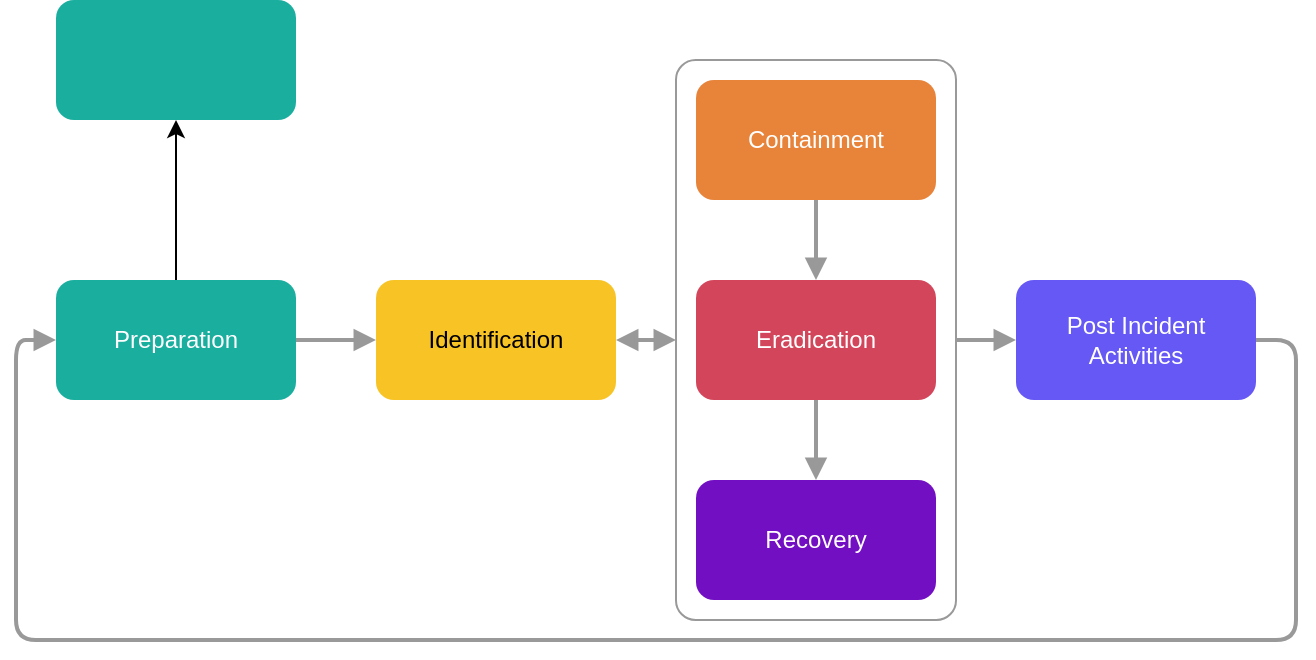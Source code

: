 <mxfile version="20.7.4" type="github" pages="7">
  <diagram id="ySvaeIhlYubQLGQfKe-j" name="Figure 1 IR Lifecycle">
    <mxGraphModel dx="2540" dy="1437" grid="1" gridSize="10" guides="1" tooltips="1" connect="1" arrows="1" fold="1" page="1" pageScale="1" pageWidth="827" pageHeight="1169" math="0" shadow="0">
      <root>
        <mxCell id="0" />
        <mxCell id="1" parent="0" />
        <mxCell id="JgurNCQ8JFH9-shRPi3R-3" value="" style="edgeStyle=orthogonalEdgeStyle;rounded=0;orthogonalLoop=1;jettySize=auto;html=1;strokeWidth=2;strokeColor=#999999;endArrow=block;endFill=1;" parent="1" source="JgurNCQ8JFH9-shRPi3R-1" target="JgurNCQ8JFH9-shRPi3R-2" edge="1">
          <mxGeometry relative="1" as="geometry" />
        </mxCell>
        <mxCell id="pe_Ht61rZfbXMQeLrNp8-2" value="" style="edgeStyle=orthogonalEdgeStyle;rounded=0;orthogonalLoop=1;jettySize=auto;html=1;" edge="1" parent="1" source="JgurNCQ8JFH9-shRPi3R-1" target="pe_Ht61rZfbXMQeLrNp8-1">
          <mxGeometry relative="1" as="geometry" />
        </mxCell>
        <mxCell id="JgurNCQ8JFH9-shRPi3R-1" value="Preparation" style="rounded=1;whiteSpace=wrap;html=1;strokeColor=none;fillColor=#1AAE9F;labelBackgroundColor=none;labelBorderColor=none;fontColor=#FFFFFF;" parent="1" vertex="1">
          <mxGeometry x="114" y="550" width="120" height="60" as="geometry" />
        </mxCell>
        <mxCell id="JgurNCQ8JFH9-shRPi3R-2" value="Identification" style="whiteSpace=wrap;html=1;rounded=1;strokeColor=none;fillColor=#F7C325;" parent="1" vertex="1">
          <mxGeometry x="274" y="550" width="120" height="60" as="geometry" />
        </mxCell>
        <mxCell id="JgurNCQ8JFH9-shRPi3R-7" value="" style="edgeStyle=orthogonalEdgeStyle;rounded=1;orthogonalLoop=1;jettySize=auto;html=1;exitX=1;exitY=0.5;exitDx=0;exitDy=0;strokeColor=#999999;strokeWidth=2;endArrow=block;endFill=1;" parent="1" source="JgurNCQ8JFH9-shRPi3R-15" target="JgurNCQ8JFH9-shRPi3R-6" edge="1">
          <mxGeometry relative="1" as="geometry" />
        </mxCell>
        <mxCell id="JgurNCQ8JFH9-shRPi3R-9" value="" style="edgeStyle=orthogonalEdgeStyle;rounded=0;orthogonalLoop=1;jettySize=auto;html=1;strokeColor=#999999;endFill=1;strokeWidth=2;endArrow=block;" parent="1" source="JgurNCQ8JFH9-shRPi3R-4" target="JgurNCQ8JFH9-shRPi3R-8" edge="1">
          <mxGeometry relative="1" as="geometry" />
        </mxCell>
        <mxCell id="JgurNCQ8JFH9-shRPi3R-4" value="Eradication" style="whiteSpace=wrap;html=1;rounded=1;fontColor=#FFFFFF;strokeColor=none;fillColor=#D3455B;" parent="1" vertex="1">
          <mxGeometry x="434" y="550" width="120" height="60" as="geometry" />
        </mxCell>
        <mxCell id="JgurNCQ8JFH9-shRPi3R-6" value="Post Incident Activities" style="whiteSpace=wrap;html=1;rounded=1;fontColor=#FFFFFF;strokeColor=none;fillColor=#6558F5;" parent="1" vertex="1">
          <mxGeometry x="594" y="550" width="120" height="60" as="geometry" />
        </mxCell>
        <mxCell id="JgurNCQ8JFH9-shRPi3R-8" value="Recovery" style="whiteSpace=wrap;html=1;rounded=1;fontColor=#FFFFFF;strokeColor=none;fillColor=#730FC3;" parent="1" vertex="1">
          <mxGeometry x="434" y="650" width="120" height="60" as="geometry" />
        </mxCell>
        <mxCell id="JgurNCQ8JFH9-shRPi3R-12" value="" style="edgeStyle=orthogonalEdgeStyle;rounded=0;orthogonalLoop=1;jettySize=auto;html=1;endArrow=block;endFill=1;strokeWidth=2;strokeColor=#999999;" parent="1" source="JgurNCQ8JFH9-shRPi3R-10" target="JgurNCQ8JFH9-shRPi3R-4" edge="1">
          <mxGeometry relative="1" as="geometry" />
        </mxCell>
        <mxCell id="JgurNCQ8JFH9-shRPi3R-10" value="Containment" style="whiteSpace=wrap;html=1;rounded=1;strokeColor=none;fillColor=#E8833A;fontColor=#FFFFFF;" parent="1" vertex="1">
          <mxGeometry x="434" y="450" width="120" height="60" as="geometry" />
        </mxCell>
        <mxCell id="JgurNCQ8JFH9-shRPi3R-13" value="" style="endArrow=block;html=1;entryX=0;entryY=0.5;entryDx=0;entryDy=0;exitX=1;exitY=0.5;exitDx=0;exitDy=0;edgeStyle=orthogonalEdgeStyle;strokeWidth=2;strokeColor=#999999;endFill=1;" parent="1" source="JgurNCQ8JFH9-shRPi3R-6" target="JgurNCQ8JFH9-shRPi3R-1" edge="1">
          <mxGeometry width="50" height="50" relative="1" as="geometry">
            <mxPoint x="734" y="660" as="sourcePoint" />
            <mxPoint x="434" y="1280" as="targetPoint" />
            <Array as="points">
              <mxPoint x="734" y="580" />
              <mxPoint x="734" y="730" />
              <mxPoint x="94" y="730" />
              <mxPoint x="94" y="580" />
            </Array>
          </mxGeometry>
        </mxCell>
        <mxCell id="JgurNCQ8JFH9-shRPi3R-16" value="" style="edgeStyle=orthogonalEdgeStyle;orthogonalLoop=1;jettySize=auto;html=1;startArrow=block;startFill=1;endArrow=block;endFill=1;strokeWidth=2;strokeColor=#999999;" parent="1" source="JgurNCQ8JFH9-shRPi3R-15" target="JgurNCQ8JFH9-shRPi3R-2" edge="1">
          <mxGeometry relative="1" as="geometry" />
        </mxCell>
        <mxCell id="JgurNCQ8JFH9-shRPi3R-15" value="" style="rounded=1;whiteSpace=wrap;html=1;fillColor=none;arcSize=7;strokeColor=#999999;" parent="1" vertex="1">
          <mxGeometry x="424" y="440" width="140" height="280" as="geometry" />
        </mxCell>
        <mxCell id="pe_Ht61rZfbXMQeLrNp8-1" value="" style="whiteSpace=wrap;html=1;fillColor=#1AAE9F;strokeColor=none;fontColor=#FFFFFF;rounded=1;labelBackgroundColor=none;labelBorderColor=none;" vertex="1" parent="1">
          <mxGeometry x="114" y="410" width="120" height="60" as="geometry" />
        </mxCell>
      </root>
    </mxGraphModel>
  </diagram>
  <diagram id="xSLpF7ti3LnGePcBQsfH" name="Figure 2 Preparation">
    <mxGraphModel dx="966" dy="1292" grid="1" gridSize="10" guides="1" tooltips="1" connect="1" arrows="1" fold="1" page="1" pageScale="1" pageWidth="827" pageHeight="1169" math="0" shadow="0">
      <root>
        <mxCell id="0" />
        <mxCell id="1" parent="0" />
        <mxCell id="hDYIFtOWEY20ZJu3OGL6-1" value="" style="edgeStyle=orthogonalEdgeStyle;orthogonalLoop=1;jettySize=auto;html=1;strokeColor=#999999;strokeWidth=2;fontColor=#FFFFFF;startArrow=none;startFill=0;endArrow=block;endFill=1;sourcePerimeterSpacing=2;targetPerimeterSpacing=2;" edge="1" parent="1" source="hDYIFtOWEY20ZJu3OGL6-2" target="hDYIFtOWEY20ZJu3OGL6-4">
          <mxGeometry relative="1" as="geometry" />
        </mxCell>
        <mxCell id="hDYIFtOWEY20ZJu3OGL6-2" value="1.1 Identify Assets" style="rounded=1;whiteSpace=wrap;html=1;strokeColor=none;fillColor=#1AAE9F;labelBackgroundColor=none;labelBorderColor=none;fontColor=#FFFFFF;" vertex="1" parent="1">
          <mxGeometry x="354" y="320" width="120" height="60" as="geometry" />
        </mxCell>
        <mxCell id="hDYIFtOWEY20ZJu3OGL6-3" value="" style="edgeStyle=orthogonalEdgeStyle;orthogonalLoop=1;jettySize=auto;html=1;strokeColor=#999999;strokeWidth=2;fontColor=#FFFFFF;startArrow=none;startFill=0;endArrow=block;endFill=1;targetPerimeterSpacing=2;sourcePerimeterSpacing=2;" edge="1" parent="1" source="hDYIFtOWEY20ZJu3OGL6-4" target="hDYIFtOWEY20ZJu3OGL6-8">
          <mxGeometry relative="1" as="geometry" />
        </mxCell>
        <mxCell id="hDYIFtOWEY20ZJu3OGL6-4" value="1.2. Identify Asset Owners" style="rounded=1;whiteSpace=wrap;html=1;strokeColor=none;fillColor=#1AAE9F;labelBackgroundColor=none;labelBorderColor=none;fontColor=#FFFFFF;" vertex="1" parent="1">
          <mxGeometry x="524" y="320" width="120" height="60" as="geometry" />
        </mxCell>
        <mxCell id="hDYIFtOWEY20ZJu3OGL6-5" value="" style="edgeStyle=orthogonalEdgeStyle;orthogonalLoop=1;jettySize=auto;html=1;strokeColor=#999999;strokeWidth=2;fontColor=#FFFFFF;startArrow=none;startFill=0;endArrow=block;endFill=1;sourcePerimeterSpacing=2;targetPerimeterSpacing=2;" edge="1" parent="1" source="hDYIFtOWEY20ZJu3OGL6-6" target="hDYIFtOWEY20ZJu3OGL6-2">
          <mxGeometry relative="1" as="geometry" />
        </mxCell>
        <mxCell id="hDYIFtOWEY20ZJu3OGL6-6" value="1.0 Start Prepaparation Phase" style="triangle;whiteSpace=wrap;html=1;rounded=1;labelBackgroundColor=none;labelBorderColor=none;strokeColor=none;fontColor=#FFFFFF;fillColor=#1AAE9F;align=left;" vertex="1" parent="1">
          <mxGeometry x="198" y="290" width="90" height="120" as="geometry" />
        </mxCell>
        <mxCell id="hDYIFtOWEY20ZJu3OGL6-7" value="" style="edgeStyle=orthogonalEdgeStyle;orthogonalLoop=1;jettySize=auto;html=1;strokeColor=#999999;strokeWidth=2;fontColor=#FFFFFF;startArrow=none;startFill=0;endArrow=block;endFill=1;sourcePerimeterSpacing=2;targetPerimeterSpacing=2;" edge="1" parent="1" source="hDYIFtOWEY20ZJu3OGL6-8" target="hDYIFtOWEY20ZJu3OGL6-10">
          <mxGeometry relative="1" as="geometry" />
        </mxCell>
        <mxCell id="hDYIFtOWEY20ZJu3OGL6-8" value="1.3 Establish IR Roles" style="rounded=1;whiteSpace=wrap;html=1;strokeColor=none;fillColor=#1AAE9F;labelBackgroundColor=none;labelBorderColor=none;fontColor=#FFFFFF;" vertex="1" parent="1">
          <mxGeometry x="524" y="420" width="120" height="60" as="geometry" />
        </mxCell>
        <mxCell id="hDYIFtOWEY20ZJu3OGL6-9" value="" style="edgeStyle=orthogonalEdgeStyle;orthogonalLoop=1;jettySize=auto;html=1;strokeColor=#999999;strokeWidth=2;fontColor=#FFFFFF;startArrow=none;startFill=0;endArrow=block;endFill=1;sourcePerimeterSpacing=2;targetPerimeterSpacing=2;" edge="1" parent="1" source="hDYIFtOWEY20ZJu3OGL6-10" target="hDYIFtOWEY20ZJu3OGL6-12">
          <mxGeometry relative="1" as="geometry" />
        </mxCell>
        <mxCell id="hDYIFtOWEY20ZJu3OGL6-10" value="1.4 Conduct Risk Assessments" style="rounded=1;whiteSpace=wrap;html=1;strokeColor=none;fillColor=#1AAE9F;labelBackgroundColor=none;labelBorderColor=none;fontColor=#FFFFFF;" vertex="1" parent="1">
          <mxGeometry x="524" y="520" width="120" height="60" as="geometry" />
        </mxCell>
        <mxCell id="hDYIFtOWEY20ZJu3OGL6-11" value="" style="edgeStyle=orthogonalEdgeStyle;orthogonalLoop=1;jettySize=auto;html=1;strokeColor=#999999;strokeWidth=2;fontColor=#FFFFFF;startArrow=none;startFill=0;endArrow=block;endFill=1;sourcePerimeterSpacing=2;targetPerimeterSpacing=2;" edge="1" parent="1" source="hDYIFtOWEY20ZJu3OGL6-12" target="hDYIFtOWEY20ZJu3OGL6-14">
          <mxGeometry relative="1" as="geometry" />
        </mxCell>
        <mxCell id="hDYIFtOWEY20ZJu3OGL6-12" value="1.5 Define/Review Incident Prioritisation and Categorisation" style="rounded=1;whiteSpace=wrap;html=1;strokeColor=none;fillColor=#1AAE9F;labelBackgroundColor=none;labelBorderColor=none;fontColor=#FFFFFF;" vertex="1" parent="1">
          <mxGeometry x="524" y="620" width="120" height="60" as="geometry" />
        </mxCell>
        <mxCell id="hDYIFtOWEY20ZJu3OGL6-13" value="" style="edgeStyle=orthogonalEdgeStyle;orthogonalLoop=1;jettySize=auto;html=1;strokeColor=#999999;strokeWidth=2;fontColor=#FFFFFF;startArrow=none;startFill=0;endArrow=block;endFill=1;sourcePerimeterSpacing=2;targetPerimeterSpacing=2;" edge="1" parent="1" source="hDYIFtOWEY20ZJu3OGL6-14" target="hDYIFtOWEY20ZJu3OGL6-16">
          <mxGeometry relative="1" as="geometry" />
        </mxCell>
        <mxCell id="hDYIFtOWEY20ZJu3OGL6-14" value="1.6 Establish Processes" style="rounded=1;whiteSpace=wrap;html=1;strokeColor=none;fillColor=#1AAE9F;labelBackgroundColor=none;labelBorderColor=none;fontColor=#FFFFFF;" vertex="1" parent="1">
          <mxGeometry x="524" y="720" width="120" height="60" as="geometry" />
        </mxCell>
        <mxCell id="hDYIFtOWEY20ZJu3OGL6-15" value="" style="edgeStyle=orthogonalEdgeStyle;orthogonalLoop=1;jettySize=auto;html=1;strokeColor=#999999;strokeWidth=2;fontColor=#FFFFFF;startArrow=none;startFill=0;endArrow=block;endFill=1;sourcePerimeterSpacing=2;targetPerimeterSpacing=2;" edge="1" parent="1" source="hDYIFtOWEY20ZJu3OGL6-16" target="hDYIFtOWEY20ZJu3OGL6-18">
          <mxGeometry relative="1" as="geometry" />
        </mxCell>
        <mxCell id="hDYIFtOWEY20ZJu3OGL6-16" value="1.7 Establish Controls" style="rounded=1;whiteSpace=wrap;html=1;strokeColor=none;fillColor=#1AAE9F;labelBackgroundColor=none;labelBorderColor=none;fontColor=#FFFFFF;" vertex="1" parent="1">
          <mxGeometry x="524" y="820" width="120" height="60" as="geometry" />
        </mxCell>
        <mxCell id="hDYIFtOWEY20ZJu3OGL6-17" value="" style="edgeStyle=orthogonalEdgeStyle;orthogonalLoop=1;jettySize=auto;html=1;strokeColor=#999999;strokeWidth=2;fontColor=#FFFFFF;startArrow=none;startFill=0;endArrow=block;endFill=1;sourcePerimeterSpacing=2;targetPerimeterSpacing=2;" edge="1" parent="1" source="hDYIFtOWEY20ZJu3OGL6-18" target="hDYIFtOWEY20ZJu3OGL6-20">
          <mxGeometry relative="1" as="geometry" />
        </mxCell>
        <mxCell id="hDYIFtOWEY20ZJu3OGL6-18" value="1.8 Document/Review IRP" style="rounded=1;whiteSpace=wrap;html=1;strokeColor=none;fillColor=#1AAE9F;labelBackgroundColor=none;labelBorderColor=none;fontColor=#FFFFFF;" vertex="1" parent="1">
          <mxGeometry x="354" y="820" width="120" height="60" as="geometry" />
        </mxCell>
        <mxCell id="hDYIFtOWEY20ZJu3OGL6-19" value="" style="edgeStyle=orthogonalEdgeStyle;orthogonalLoop=1;jettySize=auto;html=1;strokeColor=#999999;strokeWidth=2;fontColor=#FFFFFF;startArrow=none;startFill=0;endArrow=block;endFill=1;sourcePerimeterSpacing=2;targetPerimeterSpacing=2;" edge="1" parent="1" source="hDYIFtOWEY20ZJu3OGL6-20" target="hDYIFtOWEY20ZJu3OGL6-22">
          <mxGeometry relative="1" as="geometry" />
        </mxCell>
        <mxCell id="hDYIFtOWEY20ZJu3OGL6-20" value="1.9 Approve IRP" style="rounded=1;whiteSpace=wrap;html=1;strokeColor=none;fillColor=#1AAE9F;labelBackgroundColor=none;labelBorderColor=none;fontColor=#FFFFFF;" vertex="1" parent="1">
          <mxGeometry x="183" y="820" width="120" height="60" as="geometry" />
        </mxCell>
        <mxCell id="hDYIFtOWEY20ZJu3OGL6-21" value="" style="edgeStyle=orthogonalEdgeStyle;orthogonalLoop=1;jettySize=auto;html=1;strokeColor=#999999;strokeWidth=2;fontColor=#FFFFFF;startArrow=none;startFill=0;endArrow=block;endFill=1;sourcePerimeterSpacing=2;targetPerimeterSpacing=2;" edge="1" parent="1" source="hDYIFtOWEY20ZJu3OGL6-22" target="hDYIFtOWEY20ZJu3OGL6-24">
          <mxGeometry relative="1" as="geometry" />
        </mxCell>
        <mxCell id="hDYIFtOWEY20ZJu3OGL6-22" value="1.10 Establish IR Resources" style="rounded=1;whiteSpace=wrap;html=1;strokeColor=none;fillColor=#1AAE9F;labelBackgroundColor=none;labelBorderColor=none;fontColor=#FFFFFF;" vertex="1" parent="1">
          <mxGeometry x="183" y="720" width="120" height="60" as="geometry" />
        </mxCell>
        <mxCell id="hDYIFtOWEY20ZJu3OGL6-23" value="" style="edgeStyle=orthogonalEdgeStyle;orthogonalLoop=1;jettySize=auto;html=1;strokeColor=#999999;strokeWidth=2;fontColor=#FFFFFF;startArrow=none;startFill=0;endArrow=block;endFill=1;sourcePerimeterSpacing=2;targetPerimeterSpacing=2;" edge="1" parent="1" source="hDYIFtOWEY20ZJu3OGL6-24" target="hDYIFtOWEY20ZJu3OGL6-26">
          <mxGeometry relative="1" as="geometry" />
        </mxCell>
        <mxCell id="hDYIFtOWEY20ZJu3OGL6-24" value="1.11 Disseminate IRP" style="rounded=1;whiteSpace=wrap;html=1;strokeColor=none;fillColor=#1AAE9F;labelBackgroundColor=none;labelBorderColor=none;fontColor=#FFFFFF;" vertex="1" parent="1">
          <mxGeometry x="183" y="620" width="120" height="60" as="geometry" />
        </mxCell>
        <mxCell id="hDYIFtOWEY20ZJu3OGL6-25" value="" style="edgeStyle=orthogonalEdgeStyle;orthogonalLoop=1;jettySize=auto;html=1;strokeColor=#999999;strokeWidth=2;fontColor=#FFFFFF;startArrow=none;startFill=0;endArrow=block;endFill=1;sourcePerimeterSpacing=2;targetPerimeterSpacing=2;" edge="1" parent="1" source="hDYIFtOWEY20ZJu3OGL6-26" target="hDYIFtOWEY20ZJu3OGL6-27">
          <mxGeometry relative="1" as="geometry" />
        </mxCell>
        <mxCell id="hDYIFtOWEY20ZJu3OGL6-26" value="1.12 Awareness and Training" style="rounded=1;whiteSpace=wrap;html=1;strokeColor=none;fillColor=#1AAE9F;labelBackgroundColor=none;labelBorderColor=none;fontColor=#FFFFFF;" vertex="1" parent="1">
          <mxGeometry x="183" y="520" width="120" height="60" as="geometry" />
        </mxCell>
        <mxCell id="hDYIFtOWEY20ZJu3OGL6-27" value="1.13 Exercise IRP" style="rounded=1;whiteSpace=wrap;html=1;strokeColor=none;fillColor=#1AAE9F;labelBackgroundColor=none;labelBorderColor=none;fontColor=#FFFFFF;" vertex="1" parent="1">
          <mxGeometry x="183" y="420" width="120" height="60" as="geometry" />
        </mxCell>
        <mxCell id="hDYIFtOWEY20ZJu3OGL6-28" value="" style="endArrow=none;html=1;strokeColor=#999999;strokeWidth=2;fontColor=#FFFFFF;sourcePerimeterSpacing=2;targetPerimeterSpacing=2;exitX=1.009;exitY=0.495;exitDx=0;exitDy=0;entryX=0;entryY=0.5;entryDx=0;entryDy=0;edgeStyle=elbowEdgeStyle;rounded=1;jumpStyle=none;dashed=1;jumpSize=6;endSize=6;endFill=0;exitPerimeter=0;" edge="1" parent="1" source="hDYIFtOWEY20ZJu3OGL6-27" target="hDYIFtOWEY20ZJu3OGL6-2">
          <mxGeometry width="50" height="50" relative="1" as="geometry">
            <mxPoint x="434" y="380" as="sourcePoint" />
            <mxPoint x="484" y="330" as="targetPoint" />
          </mxGeometry>
        </mxCell>
      </root>
    </mxGraphModel>
  </diagram>
  <diagram id="4rUBwiiYqs2ITLAJCetx" name="Figure 3 Identification">
    <mxGraphModel dx="966" dy="1292" grid="1" gridSize="10" guides="1" tooltips="1" connect="1" arrows="1" fold="1" page="1" pageScale="1" pageWidth="827" pageHeight="1169" math="0" shadow="0">
      <root>
        <mxCell id="0" />
        <mxCell id="1" parent="0" />
        <mxCell id="oMiz9BfPfQwVCnKsYQ2V-1" value="" style="endArrow=block;html=1;entryX=0.5;entryY=0;entryDx=0;entryDy=0;edgeStyle=orthogonalEdgeStyle;strokeWidth=2;strokeColor=#1AAE9F;startArrow=none;endFill=1;exitX=1;exitY=0.5;exitDx=0;exitDy=0;" edge="1" parent="1" source="oMiz9BfPfQwVCnKsYQ2V-16" target="oMiz9BfPfQwVCnKsYQ2V-19">
          <mxGeometry width="50" height="50" relative="1" as="geometry">
            <mxPoint x="537" y="730" as="sourcePoint" />
            <mxPoint x="267" y="970" as="targetPoint" />
            <Array as="points">
              <mxPoint x="587" y="790" />
            </Array>
          </mxGeometry>
        </mxCell>
        <mxCell id="oMiz9BfPfQwVCnKsYQ2V-2" value="" style="edgeStyle=orthogonalEdgeStyle;orthogonalLoop=1;jettySize=auto;html=1;strokeColor=#999999;strokeWidth=2;fontColor=#FFFFFF;startArrow=none;startFill=0;endArrow=block;endFill=1;sourcePerimeterSpacing=2;targetPerimeterSpacing=2;" edge="1" parent="1" source="oMiz9BfPfQwVCnKsYQ2V-3" target="oMiz9BfPfQwVCnKsYQ2V-8">
          <mxGeometry relative="1" as="geometry">
            <mxPoint x="195" y="570" as="targetPoint" />
          </mxGeometry>
        </mxCell>
        <mxCell id="oMiz9BfPfQwVCnKsYQ2V-3" value="2.0 Start Identification Phase" style="triangle;whiteSpace=wrap;html=1;rounded=1;labelBackgroundColor=none;labelBorderColor=none;strokeColor=none;fontColor=default;fillColor=#F7C325;align=left;" vertex="1" parent="1">
          <mxGeometry x="41" y="510" width="90" height="120" as="geometry" />
        </mxCell>
        <mxCell id="oMiz9BfPfQwVCnKsYQ2V-4" value="" style="edgeStyle=elbowEdgeStyle;rounded=1;jumpStyle=none;jumpSize=6;orthogonalLoop=1;jettySize=auto;html=1;strokeColor=#999999;strokeWidth=2;fontSize=8;fontColor=#000000;startArrow=none;startFill=0;endArrow=block;endFill=1;endSize=6;sourcePerimeterSpacing=2;targetPerimeterSpacing=2;" edge="1" parent="1" source="oMiz9BfPfQwVCnKsYQ2V-5" target="oMiz9BfPfQwVCnKsYQ2V-14">
          <mxGeometry relative="1" as="geometry" />
        </mxCell>
        <mxCell id="oMiz9BfPfQwVCnKsYQ2V-5" value="2.3 Event Assessment" style="rounded=1;whiteSpace=wrap;html=1;strokeColor=none;fillColor=#F7C325;labelBackgroundColor=none;labelBorderColor=none;fontColor=default;" vertex="1" parent="1">
          <mxGeometry x="197" y="650" width="120" height="60" as="geometry" />
        </mxCell>
        <mxCell id="oMiz9BfPfQwVCnKsYQ2V-6" value="" style="edgeStyle=elbowEdgeStyle;rounded=1;jumpStyle=none;jumpSize=6;orthogonalLoop=1;jettySize=auto;html=1;strokeColor=#999999;strokeWidth=2;fontColor=#FFFFFF;startArrow=none;startFill=0;endArrow=block;endFill=1;endSize=6;targetPerimeterSpacing=2;" edge="1" parent="1" source="oMiz9BfPfQwVCnKsYQ2V-9" target="oMiz9BfPfQwVCnKsYQ2V-5">
          <mxGeometry relative="1" as="geometry" />
        </mxCell>
        <mxCell id="oMiz9BfPfQwVCnKsYQ2V-7" value="" style="edgeStyle=elbowEdgeStyle;rounded=1;jumpStyle=none;jumpSize=6;orthogonalLoop=1;jettySize=auto;html=1;strokeColor=#999999;strokeWidth=2;fontSize=8;fontColor=#000000;startArrow=none;startFill=0;endArrow=block;endFill=1;endSize=6;sourcePerimeterSpacing=2;targetPerimeterSpacing=2;" edge="1" parent="1" source="oMiz9BfPfQwVCnKsYQ2V-8" target="oMiz9BfPfQwVCnKsYQ2V-11">
          <mxGeometry relative="1" as="geometry" />
        </mxCell>
        <mxCell id="oMiz9BfPfQwVCnKsYQ2V-8" value="2.1&lt;br&gt;Event Notification or RFI?" style="rhombus;whiteSpace=wrap;html=1;rounded=1;labelBackgroundColor=none;labelBorderColor=none;strokeColor=none;fontColor=default;fillColor=#F7C325;" vertex="1" parent="1">
          <mxGeometry x="197" y="530" width="120" height="80" as="geometry" />
        </mxCell>
        <mxCell id="oMiz9BfPfQwVCnKsYQ2V-9" value="Event" style="text;html=1;strokeColor=none;fillColor=none;align=center;verticalAlign=middle;whiteSpace=wrap;rounded=0;labelBackgroundColor=none;labelBorderColor=none;fontColor=#000000;fontSize=8;" vertex="1" parent="1">
          <mxGeometry x="227" y="620" width="60" height="10" as="geometry" />
        </mxCell>
        <mxCell id="oMiz9BfPfQwVCnKsYQ2V-10" value="" style="edgeStyle=elbowEdgeStyle;rounded=1;jumpStyle=none;jumpSize=6;orthogonalLoop=1;jettySize=auto;html=1;strokeColor=#999999;strokeWidth=2;fontColor=#FFFFFF;startArrow=none;startFill=0;endArrow=none;endFill=1;endSize=6;sourcePerimeterSpacing=2;" edge="1" parent="1" target="oMiz9BfPfQwVCnKsYQ2V-9">
          <mxGeometry relative="1" as="geometry">
            <mxPoint x="257" y="610" as="sourcePoint" />
            <mxPoint x="257.143" y="638" as="targetPoint" />
            <Array as="points">
              <mxPoint x="257" y="610" />
            </Array>
          </mxGeometry>
        </mxCell>
        <mxCell id="oMiz9BfPfQwVCnKsYQ2V-11" value="2.2 Is the Reported Activity Legit?" style="rhombus;whiteSpace=wrap;html=1;rounded=1;labelBackgroundColor=none;labelBorderColor=none;strokeColor=none;fontColor=default;fillColor=#F7C325;" vertex="1" parent="1">
          <mxGeometry x="367" y="530" width="120" height="80" as="geometry" />
        </mxCell>
        <mxCell id="oMiz9BfPfQwVCnKsYQ2V-12" value="" style="edgeStyle=elbowEdgeStyle;rounded=1;jumpStyle=none;jumpSize=6;orthogonalLoop=1;jettySize=auto;html=1;strokeColor=#999999;strokeWidth=2;fontSize=8;fontColor=#000000;startArrow=none;startFill=0;endArrow=block;endFill=1;endSize=6;sourcePerimeterSpacing=2;targetPerimeterSpacing=2;" edge="1" parent="1" source="oMiz9BfPfQwVCnKsYQ2V-14" target="oMiz9BfPfQwVCnKsYQ2V-16">
          <mxGeometry relative="1" as="geometry" />
        </mxCell>
        <mxCell id="oMiz9BfPfQwVCnKsYQ2V-13" value="" style="edgeStyle=elbowEdgeStyle;rounded=0;jumpStyle=none;jumpSize=6;orthogonalLoop=1;jettySize=auto;html=1;strokeColor=#D3455B;strokeWidth=2;fontSize=8;fontColor=#000000;startArrow=none;startFill=0;endArrow=block;endFill=1;endSize=6;targetPerimeterSpacing=2;" edge="1" parent="1" source="oMiz9BfPfQwVCnKsYQ2V-34" target="oMiz9BfPfQwVCnKsYQ2V-28">
          <mxGeometry relative="1" as="geometry" />
        </mxCell>
        <mxCell id="oMiz9BfPfQwVCnKsYQ2V-14" value="2.4 Is it an Incident?" style="rhombus;whiteSpace=wrap;html=1;rounded=1;labelBackgroundColor=none;labelBorderColor=none;strokeColor=none;fontColor=default;fillColor=#F7C325;" vertex="1" parent="1">
          <mxGeometry x="197" y="750" width="120" height="80" as="geometry" />
        </mxCell>
        <mxCell id="oMiz9BfPfQwVCnKsYQ2V-15" value="" style="edgeStyle=elbowEdgeStyle;rounded=1;jumpStyle=none;jumpSize=6;orthogonalLoop=1;jettySize=auto;html=1;strokeColor=#999999;strokeWidth=2;fontSize=8;fontColor=#000000;startArrow=none;startFill=0;endArrow=block;endFill=1;endSize=6;targetPerimeterSpacing=2;" edge="1" parent="1" source="oMiz9BfPfQwVCnKsYQ2V-22" target="oMiz9BfPfQwVCnKsYQ2V-18">
          <mxGeometry relative="1" as="geometry" />
        </mxCell>
        <mxCell id="oMiz9BfPfQwVCnKsYQ2V-16" value="2.12 Event is a False Positive?" style="rhombus;whiteSpace=wrap;html=1;rounded=1;labelBackgroundColor=none;labelBorderColor=none;strokeColor=none;fontColor=default;fillColor=#F7C325;" vertex="1" parent="1">
          <mxGeometry x="367" y="750" width="120" height="80" as="geometry" />
        </mxCell>
        <mxCell id="oMiz9BfPfQwVCnKsYQ2V-17" value="" style="edgeStyle=elbowEdgeStyle;rounded=1;jumpStyle=none;jumpSize=6;orthogonalLoop=1;jettySize=auto;html=1;strokeColor=#999999;strokeWidth=2;fontSize=8;fontColor=#000000;startArrow=none;startFill=0;endArrow=block;endFill=1;endSize=6;targetPerimeterSpacing=2;" edge="1" parent="1" source="oMiz9BfPfQwVCnKsYQ2V-25" target="oMiz9BfPfQwVCnKsYQ2V-16">
          <mxGeometry relative="1" as="geometry">
            <mxPoint x="267.143" y="722" as="sourcePoint" />
            <mxPoint x="267.143" y="758.097" as="targetPoint" />
          </mxGeometry>
        </mxCell>
        <mxCell id="oMiz9BfPfQwVCnKsYQ2V-18" value="2.13 Handle Non-Incident Events" style="shape=parallelogram;perimeter=parallelogramPerimeter;whiteSpace=wrap;html=1;fixedSize=1;rounded=1;labelBackgroundColor=none;labelBorderColor=none;strokeColor=none;fontSize=12;fontColor=default;fillColor=#F7C325;" vertex="1" parent="1">
          <mxGeometry x="367" y="870" width="120" height="60" as="geometry" />
        </mxCell>
        <mxCell id="oMiz9BfPfQwVCnKsYQ2V-19" value="6.0 Start &lt;br&gt;Post Incident Activities &lt;br&gt;Phase" style="triangle;whiteSpace=wrap;html=1;rounded=1;labelBackgroundColor=none;labelBorderColor=none;strokeColor=none;fontColor=#FFFFFF;fillColor=#6558F5;align=left;" vertex="1" parent="1">
          <mxGeometry x="542" y="840" width="90" height="120" as="geometry" />
        </mxCell>
        <mxCell id="oMiz9BfPfQwVCnKsYQ2V-20" value="" style="edgeStyle=elbowEdgeStyle;rounded=0;jumpStyle=none;jumpSize=6;orthogonalLoop=1;jettySize=auto;html=1;strokeColor=#999999;strokeWidth=2;fontSize=8;fontColor=#000000;startArrow=none;startFill=0;endArrow=block;endFill=1;endSize=6;sourcePerimeterSpacing=2;targetPerimeterSpacing=2;exitX=0.926;exitY=0.499;exitDx=0;exitDy=0;entryX=-0.017;entryY=0.498;entryDx=0;entryDy=0;entryPerimeter=0;exitPerimeter=0;" edge="1" parent="1" source="oMiz9BfPfQwVCnKsYQ2V-18" target="oMiz9BfPfQwVCnKsYQ2V-19">
          <mxGeometry relative="1" as="geometry">
            <mxPoint x="436.857" y="841.903" as="sourcePoint" />
            <mxPoint x="527" y="900" as="targetPoint" />
            <Array as="points">
              <mxPoint x="497" y="910" />
            </Array>
          </mxGeometry>
        </mxCell>
        <mxCell id="oMiz9BfPfQwVCnKsYQ2V-21" value="No" style="text;html=1;strokeColor=none;fillColor=none;align=center;verticalAlign=middle;whiteSpace=wrap;rounded=0;labelBackgroundColor=none;labelBorderColor=none;fontColor=#000000;fontSize=8;" vertex="1" parent="1">
          <mxGeometry x="557" y="560" width="60" height="10" as="geometry" />
        </mxCell>
        <mxCell id="oMiz9BfPfQwVCnKsYQ2V-22" value="No" style="text;html=1;strokeColor=none;fillColor=none;align=center;verticalAlign=middle;whiteSpace=wrap;rounded=0;labelBackgroundColor=none;labelBorderColor=none;fontColor=#000000;fontSize=8;" vertex="1" parent="1">
          <mxGeometry x="397" y="840" width="60" height="10" as="geometry" />
        </mxCell>
        <mxCell id="oMiz9BfPfQwVCnKsYQ2V-23" value="" style="edgeStyle=elbowEdgeStyle;rounded=1;jumpStyle=none;jumpSize=6;orthogonalLoop=1;jettySize=auto;html=1;strokeColor=#999999;strokeWidth=2;fontSize=8;fontColor=#000000;startArrow=none;startFill=0;endArrow=none;endFill=1;endSize=6;sourcePerimeterSpacing=2;" edge="1" parent="1" source="oMiz9BfPfQwVCnKsYQ2V-16" target="oMiz9BfPfQwVCnKsYQ2V-22">
          <mxGeometry relative="1" as="geometry">
            <mxPoint x="426.857" y="831.903" as="sourcePoint" />
            <mxPoint x="426.857" y="868" as="targetPoint" />
          </mxGeometry>
        </mxCell>
        <mxCell id="oMiz9BfPfQwVCnKsYQ2V-24" value="Yes" style="text;html=1;strokeColor=none;fillColor=none;align=center;verticalAlign=middle;whiteSpace=wrap;rounded=0;labelBackgroundColor=none;labelBorderColor=none;fontColor=#000000;fontSize=8;" vertex="1" parent="1">
          <mxGeometry x="507" y="780" width="60" height="10" as="geometry" />
        </mxCell>
        <mxCell id="oMiz9BfPfQwVCnKsYQ2V-25" value="Yes" style="text;html=1;strokeColor=none;fillColor=none;align=center;verticalAlign=middle;whiteSpace=wrap;rounded=0;labelBackgroundColor=none;labelBorderColor=none;fontColor=#000000;fontSize=8;" vertex="1" parent="1">
          <mxGeometry x="397" y="670" width="60" height="10" as="geometry" />
        </mxCell>
        <mxCell id="oMiz9BfPfQwVCnKsYQ2V-26" value="" style="edgeStyle=elbowEdgeStyle;rounded=1;jumpStyle=none;jumpSize=6;orthogonalLoop=1;jettySize=auto;html=1;strokeColor=#999999;strokeWidth=2;fontSize=8;fontColor=#000000;startArrow=none;startFill=0;endArrow=none;endFill=1;endSize=6;sourcePerimeterSpacing=2;" edge="1" parent="1" source="oMiz9BfPfQwVCnKsYQ2V-11" target="oMiz9BfPfQwVCnKsYQ2V-25">
          <mxGeometry relative="1" as="geometry">
            <mxPoint x="426.857" y="611.903" as="sourcePoint" />
            <mxPoint x="426.857" y="748.097" as="targetPoint" />
          </mxGeometry>
        </mxCell>
        <mxCell id="oMiz9BfPfQwVCnKsYQ2V-27" value="" style="edgeStyle=elbowEdgeStyle;rounded=0;jumpStyle=none;jumpSize=6;orthogonalLoop=1;jettySize=auto;html=1;strokeColor=#999999;strokeWidth=2;fontSize=8;fontColor=#000000;startArrow=none;startFill=0;endArrow=block;endFill=1;endSize=6;sourcePerimeterSpacing=2;targetPerimeterSpacing=2;" edge="1" parent="1" source="oMiz9BfPfQwVCnKsYQ2V-28" target="oMiz9BfPfQwVCnKsYQ2V-30">
          <mxGeometry relative="1" as="geometry" />
        </mxCell>
        <mxCell id="oMiz9BfPfQwVCnKsYQ2V-28" value="2.5 Declare Incident" style="rounded=1;whiteSpace=wrap;html=1;strokeColor=none;fillColor=#F7C325;labelBackgroundColor=none;labelBorderColor=none;fontColor=default;" vertex="1" parent="1">
          <mxGeometry x="197" y="870" width="120" height="60" as="geometry" />
        </mxCell>
        <mxCell id="oMiz9BfPfQwVCnKsYQ2V-29" value="" style="edgeStyle=elbowEdgeStyle;rounded=0;jumpStyle=none;jumpSize=6;orthogonalLoop=1;jettySize=auto;html=1;strokeColor=#999999;strokeWidth=2;fontSize=8;fontColor=#000000;startArrow=none;startFill=0;endArrow=block;endFill=1;endSize=6;sourcePerimeterSpacing=2;targetPerimeterSpacing=2;" edge="1" parent="1" source="oMiz9BfPfQwVCnKsYQ2V-30" target="oMiz9BfPfQwVCnKsYQ2V-32">
          <mxGeometry relative="1" as="geometry" />
        </mxCell>
        <mxCell id="oMiz9BfPfQwVCnKsYQ2V-30" value="2.6 Log and Track Incident" style="rounded=1;whiteSpace=wrap;html=1;strokeColor=none;fillColor=#F7C325;labelBackgroundColor=none;labelBorderColor=none;fontColor=default;" vertex="1" parent="1">
          <mxGeometry x="197" y="970" width="120" height="60" as="geometry" />
        </mxCell>
        <mxCell id="oMiz9BfPfQwVCnKsYQ2V-31" value="" style="edgeStyle=elbowEdgeStyle;rounded=0;jumpStyle=none;jumpSize=6;orthogonalLoop=1;jettySize=auto;html=1;strokeColor=#999999;strokeWidth=2;fontSize=8;fontColor=#000000;startArrow=none;startFill=0;endArrow=block;endFill=1;endSize=6;sourcePerimeterSpacing=2;targetPerimeterSpacing=2;" edge="1" parent="1" source="oMiz9BfPfQwVCnKsYQ2V-32" target="oMiz9BfPfQwVCnKsYQ2V-38">
          <mxGeometry relative="1" as="geometry" />
        </mxCell>
        <mxCell id="oMiz9BfPfQwVCnKsYQ2V-32" value="2.7 Determine Incident Priority" style="rounded=1;whiteSpace=wrap;html=1;strokeColor=none;fillColor=#F7C325;labelBackgroundColor=none;labelBorderColor=none;fontColor=default;" vertex="1" parent="1">
          <mxGeometry x="197" y="1070" width="120" height="60" as="geometry" />
        </mxCell>
        <mxCell id="oMiz9BfPfQwVCnKsYQ2V-33" value="No" style="text;html=1;strokeColor=none;fillColor=none;align=center;verticalAlign=middle;whiteSpace=wrap;rounded=0;labelBackgroundColor=none;labelBorderColor=none;fontColor=#000000;fontSize=8;" vertex="1" parent="1">
          <mxGeometry x="307" y="780" width="60" height="10" as="geometry" />
        </mxCell>
        <mxCell id="oMiz9BfPfQwVCnKsYQ2V-34" value="Yes" style="text;html=1;strokeColor=none;fillColor=none;align=center;verticalAlign=middle;whiteSpace=wrap;rounded=0;labelBackgroundColor=none;labelBorderColor=none;fontColor=#000000;fontSize=8;" vertex="1" parent="1">
          <mxGeometry x="227" y="840" width="60" height="10" as="geometry" />
        </mxCell>
        <mxCell id="oMiz9BfPfQwVCnKsYQ2V-35" value="" style="edgeStyle=elbowEdgeStyle;rounded=0;jumpStyle=none;jumpSize=6;orthogonalLoop=1;jettySize=auto;html=1;strokeColor=#D3455B;strokeWidth=2;fontSize=8;fontColor=#000000;startArrow=none;startFill=0;endArrow=none;endFill=1;endSize=6;sourcePerimeterSpacing=2;" edge="1" parent="1" source="oMiz9BfPfQwVCnKsYQ2V-14" target="oMiz9BfPfQwVCnKsYQ2V-34">
          <mxGeometry relative="1" as="geometry">
            <mxPoint x="257.143" y="831.903" as="sourcePoint" />
            <mxPoint x="257.143" y="868" as="targetPoint" />
          </mxGeometry>
        </mxCell>
        <mxCell id="oMiz9BfPfQwVCnKsYQ2V-36" value="RFI" style="text;html=1;strokeColor=none;fillColor=none;align=center;verticalAlign=middle;whiteSpace=wrap;rounded=0;labelBackgroundColor=none;labelBorderColor=none;fontColor=#000000;fontSize=8;" vertex="1" parent="1">
          <mxGeometry x="307" y="560" width="60" height="10" as="geometry" />
        </mxCell>
        <mxCell id="oMiz9BfPfQwVCnKsYQ2V-37" value="" style="edgeStyle=elbowEdgeStyle;rounded=0;jumpStyle=none;jumpSize=6;orthogonalLoop=1;jettySize=auto;html=1;strokeColor=#999999;strokeWidth=2;fontSize=8;fontColor=#000000;startArrow=none;startFill=0;endArrow=block;endFill=1;endSize=6;sourcePerimeterSpacing=2;targetPerimeterSpacing=2;" edge="1" parent="1" source="oMiz9BfPfQwVCnKsYQ2V-38" target="oMiz9BfPfQwVCnKsYQ2V-41">
          <mxGeometry relative="1" as="geometry" />
        </mxCell>
        <mxCell id="oMiz9BfPfQwVCnKsYQ2V-38" value="2.8 Inform Stakeholders According to the Incident Priority" style="rounded=1;whiteSpace=wrap;html=1;strokeColor=none;fillColor=#F7C325;labelBackgroundColor=none;labelBorderColor=none;fontColor=default;" vertex="1" parent="1">
          <mxGeometry x="197" y="1170" width="120" height="60" as="geometry" />
        </mxCell>
        <mxCell id="oMiz9BfPfQwVCnKsYQ2V-39" value="" style="edgeStyle=elbowEdgeStyle;rounded=0;jumpStyle=none;jumpSize=6;orthogonalLoop=1;jettySize=auto;html=1;strokeColor=#999999;strokeWidth=2;fontSize=8;fontColor=#000000;startArrow=none;startFill=0;endArrow=block;endFill=1;endSize=6;sourcePerimeterSpacing=2;targetPerimeterSpacing=2;" edge="1" parent="1" source="oMiz9BfPfQwVCnKsYQ2V-41" target="oMiz9BfPfQwVCnKsYQ2V-43">
          <mxGeometry relative="1" as="geometry" />
        </mxCell>
        <mxCell id="oMiz9BfPfQwVCnKsYQ2V-40" value="" style="edgeStyle=elbowEdgeStyle;rounded=0;jumpStyle=none;jumpSize=6;orthogonalLoop=1;jettySize=auto;html=1;strokeColor=#999999;strokeWidth=2;fontSize=8;fontColor=#000000;startArrow=none;startFill=0;endArrow=block;endFill=1;endSize=6;targetPerimeterSpacing=2;" edge="1" parent="1" source="oMiz9BfPfQwVCnKsYQ2V-47" target="oMiz9BfPfQwVCnKsYQ2V-46">
          <mxGeometry relative="1" as="geometry" />
        </mxCell>
        <mxCell id="oMiz9BfPfQwVCnKsYQ2V-41" value="2.9&lt;br&gt;Specific Playbook is Available?" style="rhombus;whiteSpace=wrap;html=1;rounded=1;labelBackgroundColor=none;labelBorderColor=none;strokeColor=none;fontColor=default;fillColor=#F7C325;" vertex="1" parent="1">
          <mxGeometry x="367" y="1160" width="120" height="80" as="geometry" />
        </mxCell>
        <mxCell id="oMiz9BfPfQwVCnKsYQ2V-42" value="" style="edgeStyle=elbowEdgeStyle;rounded=0;jumpStyle=none;jumpSize=6;orthogonalLoop=1;jettySize=auto;html=1;strokeColor=#999999;strokeWidth=2;fontSize=8;fontColor=#000000;startArrow=none;startFill=0;endArrow=block;endFill=1;endSize=6;sourcePerimeterSpacing=2;targetPerimeterSpacing=2;" edge="1" parent="1" source="oMiz9BfPfQwVCnKsYQ2V-43" target="oMiz9BfPfQwVCnKsYQ2V-45">
          <mxGeometry relative="1" as="geometry" />
        </mxCell>
        <mxCell id="oMiz9BfPfQwVCnKsYQ2V-43" value="2.10 Activate Respective &lt;br&gt;Playbook" style="shape=parallelogram;perimeter=parallelogramPerimeter;whiteSpace=wrap;html=1;fixedSize=1;rounded=1;labelBackgroundColor=none;labelBorderColor=none;strokeColor=none;fontSize=12;fontColor=default;fillColor=#F7C325;" vertex="1" parent="1">
          <mxGeometry x="527" y="1170" width="120" height="60" as="geometry" />
        </mxCell>
        <mxCell id="oMiz9BfPfQwVCnKsYQ2V-44" value="" style="edgeStyle=elbowEdgeStyle;rounded=0;jumpStyle=none;jumpSize=6;orthogonalLoop=1;jettySize=auto;html=1;strokeColor=#999999;strokeWidth=2;fontSize=8;fontColor=#000000;startArrow=none;startFill=0;endArrow=block;endFill=1;endSize=6;sourcePerimeterSpacing=2;targetPerimeterSpacing=2;" edge="1" parent="1" source="oMiz9BfPfQwVCnKsYQ2V-45" target="oMiz9BfPfQwVCnKsYQ2V-50">
          <mxGeometry relative="1" as="geometry" />
        </mxCell>
        <mxCell id="oMiz9BfPfQwVCnKsYQ2V-45" value="2.11 Playbook Ran Successfully?" style="rhombus;whiteSpace=wrap;html=1;rounded=1;labelBackgroundColor=none;labelBorderColor=none;strokeColor=none;fontColor=default;fillColor=#F7C325;" vertex="1" parent="1">
          <mxGeometry x="527" y="1270" width="120" height="80" as="geometry" />
        </mxCell>
        <mxCell id="oMiz9BfPfQwVCnKsYQ2V-46" value="2.14 Conduct Generic Analysis and Scoping of the Incident" style="rounded=1;whiteSpace=wrap;html=1;strokeColor=none;fillColor=#F7C325;labelBackgroundColor=none;labelBorderColor=none;fontColor=default;" vertex="1" parent="1">
          <mxGeometry x="367" y="1280" width="120" height="60" as="geometry" />
        </mxCell>
        <mxCell id="oMiz9BfPfQwVCnKsYQ2V-47" value="No" style="text;html=1;strokeColor=none;fillColor=none;align=center;verticalAlign=middle;whiteSpace=wrap;rounded=0;labelBackgroundColor=none;labelBorderColor=none;fontColor=#000000;fontSize=8;" vertex="1" parent="1">
          <mxGeometry x="397" y="1250" width="60" height="10" as="geometry" />
        </mxCell>
        <mxCell id="oMiz9BfPfQwVCnKsYQ2V-48" value="" style="edgeStyle=elbowEdgeStyle;rounded=0;jumpStyle=none;jumpSize=6;orthogonalLoop=1;jettySize=auto;html=1;strokeColor=#999999;strokeWidth=2;fontSize=8;fontColor=#000000;startArrow=none;startFill=0;endArrow=none;endFill=1;endSize=6;sourcePerimeterSpacing=2;" edge="1" parent="1" source="oMiz9BfPfQwVCnKsYQ2V-41" target="oMiz9BfPfQwVCnKsYQ2V-47">
          <mxGeometry relative="1" as="geometry">
            <mxPoint x="426.857" y="1241.903" as="sourcePoint" />
            <mxPoint x="426.857" y="1278" as="targetPoint" />
          </mxGeometry>
        </mxCell>
        <mxCell id="oMiz9BfPfQwVCnKsYQ2V-49" value="Yes" style="text;html=1;strokeColor=none;fillColor=none;align=center;verticalAlign=middle;whiteSpace=wrap;rounded=0;labelBackgroundColor=none;labelBorderColor=none;fontColor=#000000;fontSize=8;" vertex="1" parent="1">
          <mxGeometry x="477" y="1190" width="60" height="10" as="geometry" />
        </mxCell>
        <mxCell id="oMiz9BfPfQwVCnKsYQ2V-50" value="5.0 Start Recovery Phase" style="triangle;whiteSpace=wrap;html=1;rounded=1;labelBackgroundColor=none;labelBorderColor=none;strokeColor=none;fontColor=#FFFFFF;fillColor=#730FC3;align=left;" vertex="1" parent="1">
          <mxGeometry x="542" y="1360" width="90" height="120" as="geometry" />
        </mxCell>
        <mxCell id="oMiz9BfPfQwVCnKsYQ2V-51" value="" style="edgeStyle=elbowEdgeStyle;rounded=0;jumpStyle=none;jumpSize=6;orthogonalLoop=1;jettySize=auto;html=1;strokeColor=#999999;strokeWidth=2;fontSize=8;fontColor=#000000;startArrow=none;startFill=0;endArrow=block;endFill=1;endSize=6;targetPerimeterSpacing=2;" edge="1" parent="1" source="oMiz9BfPfQwVCnKsYQ2V-69" target="oMiz9BfPfQwVCnKsYQ2V-62">
          <mxGeometry relative="1" as="geometry" />
        </mxCell>
        <mxCell id="oMiz9BfPfQwVCnKsYQ2V-52" value="2.15 Altered Priority?" style="rhombus;whiteSpace=wrap;html=1;rounded=1;labelBackgroundColor=none;labelBorderColor=none;strokeColor=none;fontColor=default;fillColor=#F7C325;" vertex="1" parent="1">
          <mxGeometry x="527" y="1490" width="120" height="80" as="geometry" />
        </mxCell>
        <mxCell id="oMiz9BfPfQwVCnKsYQ2V-53" value="" style="endArrow=block;html=1;entryX=0;entryY=0.5;entryDx=0;entryDy=0;edgeStyle=orthogonalEdgeStyle;strokeWidth=2;strokeColor=#999999;startArrow=none;endFill=1;targetPerimeterSpacing=2;sourcePerimeterSpacing=2;exitX=0.501;exitY=1.042;exitDx=0;exitDy=0;exitPerimeter=0;" edge="1" parent="1" source="oMiz9BfPfQwVCnKsYQ2V-46" target="oMiz9BfPfQwVCnKsYQ2V-52">
          <mxGeometry width="50" height="50" relative="1" as="geometry">
            <mxPoint x="427" y="1360" as="sourcePoint" />
            <mxPoint x="482" y="1010" as="targetPoint" />
            <Array as="points">
              <mxPoint x="427" y="1530" />
            </Array>
          </mxGeometry>
        </mxCell>
        <mxCell id="oMiz9BfPfQwVCnKsYQ2V-54" value="" style="endArrow=block;html=1;entryX=1.024;entryY=0.516;entryDx=0;entryDy=0;edgeStyle=orthogonalEdgeStyle;strokeWidth=2;strokeColor=#999999;startArrow=none;endFill=1;targetPerimeterSpacing=2;exitX=0.5;exitY=0;exitDx=0;exitDy=0;entryPerimeter=0;" edge="1" parent="1" source="oMiz9BfPfQwVCnKsYQ2V-58" target="oMiz9BfPfQwVCnKsYQ2V-32">
          <mxGeometry width="50" height="50" relative="1" as="geometry">
            <mxPoint x="437.12" y="1352.52" as="sourcePoint" />
            <mxPoint x="537" y="1540" as="targetPoint" />
            <Array as="points">
              <mxPoint x="687" y="1100" />
              <mxPoint x="320" y="1100" />
            </Array>
          </mxGeometry>
        </mxCell>
        <mxCell id="oMiz9BfPfQwVCnKsYQ2V-55" value="" style="endArrow=block;html=1;entryX=0.5;entryY=0;entryDx=0;entryDy=0;edgeStyle=orthogonalEdgeStyle;strokeWidth=2;strokeColor=#D3455B;startArrow=none;endFill=1;targetPerimeterSpacing=2;exitX=0.5;exitY=0;exitDx=0;exitDy=0;" edge="1" parent="1" source="oMiz9BfPfQwVCnKsYQ2V-56" target="oMiz9BfPfQwVCnKsYQ2V-41">
          <mxGeometry width="50" height="50" relative="1" as="geometry">
            <mxPoint x="657" y="1540" as="sourcePoint" />
            <mxPoint x="329.88" y="1110.96" as="targetPoint" />
            <Array as="points">
              <mxPoint x="667" y="1130" />
              <mxPoint x="427" y="1130" />
            </Array>
          </mxGeometry>
        </mxCell>
        <mxCell id="oMiz9BfPfQwVCnKsYQ2V-56" value="No" style="text;html=1;strokeColor=none;fillColor=none;align=center;verticalAlign=middle;whiteSpace=wrap;rounded=0;labelBackgroundColor=none;labelBorderColor=none;fontColor=#000000;fontSize=8;" vertex="1" parent="1">
          <mxGeometry x="637" y="1250" width="60" height="10" as="geometry" />
        </mxCell>
        <mxCell id="oMiz9BfPfQwVCnKsYQ2V-57" value="" style="endArrow=none;html=1;edgeStyle=orthogonalEdgeStyle;strokeWidth=2;strokeColor=#D3455B;startArrow=none;endFill=1;sourcePerimeterSpacing=2;exitX=1;exitY=0.5;exitDx=0;exitDy=0;" edge="1" parent="1" source="oMiz9BfPfQwVCnKsYQ2V-45">
          <mxGeometry width="50" height="50" relative="1" as="geometry">
            <mxPoint x="647" y="1310" as="sourcePoint" />
            <mxPoint x="667" y="1260" as="targetPoint" />
            <Array as="points">
              <mxPoint x="667" y="1310" />
            </Array>
          </mxGeometry>
        </mxCell>
        <mxCell id="oMiz9BfPfQwVCnKsYQ2V-58" value="Yes" style="text;html=1;strokeColor=none;fillColor=none;align=center;verticalAlign=middle;whiteSpace=wrap;rounded=0;labelBackgroundColor=none;labelBorderColor=none;fontColor=#000000;fontSize=8;" vertex="1" parent="1">
          <mxGeometry x="657" y="1460" width="60" height="10" as="geometry" />
        </mxCell>
        <mxCell id="oMiz9BfPfQwVCnKsYQ2V-59" value="" style="endArrow=none;html=1;edgeStyle=orthogonalEdgeStyle;strokeWidth=2;strokeColor=#999999;startArrow=none;endFill=1;sourcePerimeterSpacing=2;exitX=1;exitY=0.5;exitDx=0;exitDy=0;" edge="1" parent="1" source="oMiz9BfPfQwVCnKsYQ2V-52">
          <mxGeometry width="50" height="50" relative="1" as="geometry">
            <mxPoint x="647" y="1530" as="sourcePoint" />
            <mxPoint x="687" y="1470" as="targetPoint" />
            <Array as="points">
              <mxPoint x="687" y="1530" />
            </Array>
          </mxGeometry>
        </mxCell>
        <mxCell id="oMiz9BfPfQwVCnKsYQ2V-60" value="" style="edgeStyle=elbowEdgeStyle;rounded=0;jumpStyle=none;jumpSize=6;orthogonalLoop=1;jettySize=auto;html=1;strokeColor=#D3455B;strokeWidth=2;fontSize=8;fontColor=#000000;startArrow=none;startFill=0;endArrow=block;endFill=1;endSize=6;sourcePerimeterSpacing=2;targetPerimeterSpacing=2;" edge="1" parent="1" source="oMiz9BfPfQwVCnKsYQ2V-62" target="oMiz9BfPfQwVCnKsYQ2V-63">
          <mxGeometry relative="1" as="geometry" />
        </mxCell>
        <mxCell id="oMiz9BfPfQwVCnKsYQ2V-61" value="" style="edgeStyle=elbowEdgeStyle;rounded=0;jumpStyle=none;jumpSize=6;orthogonalLoop=1;jettySize=auto;html=1;strokeColor=#1AAE9F;strokeWidth=2;fontSize=8;fontColor=#000000;startArrow=none;startFill=0;endArrow=block;endFill=1;endSize=6;targetPerimeterSpacing=2;entryX=0.5;entryY=0;entryDx=0;entryDy=0;" edge="1" parent="1" source="oMiz9BfPfQwVCnKsYQ2V-66" target="oMiz9BfPfQwVCnKsYQ2V-65">
          <mxGeometry relative="1" as="geometry" />
        </mxCell>
        <mxCell id="oMiz9BfPfQwVCnKsYQ2V-62" value="2.16 Automated Containment?" style="rhombus;whiteSpace=wrap;html=1;rounded=1;labelBackgroundColor=none;labelBorderColor=none;strokeColor=none;fontColor=default;fillColor=#F7C325;" vertex="1" parent="1">
          <mxGeometry x="527" y="1610" width="120" height="80" as="geometry" />
        </mxCell>
        <mxCell id="oMiz9BfPfQwVCnKsYQ2V-63" value="3.0 Start Containment Phase" style="triangle;whiteSpace=wrap;html=1;rounded=1;labelBackgroundColor=none;labelBorderColor=none;strokeColor=none;fontColor=#FFFFFF;fillColor=#E8833A;align=left;" vertex="1" parent="1">
          <mxGeometry x="697" y="1590" width="90" height="120" as="geometry" />
        </mxCell>
        <mxCell id="oMiz9BfPfQwVCnKsYQ2V-64" value="No" style="text;html=1;strokeColor=none;fillColor=none;align=center;verticalAlign=middle;whiteSpace=wrap;rounded=0;labelBackgroundColor=none;labelBorderColor=none;fontColor=#000000;fontSize=8;" vertex="1" parent="1">
          <mxGeometry x="637" y="1640" width="60" height="10" as="geometry" />
        </mxCell>
        <mxCell id="oMiz9BfPfQwVCnKsYQ2V-65" value="4.0 Start Eradication Phase" style="triangle;whiteSpace=wrap;html=1;rounded=1;labelBackgroundColor=none;labelBorderColor=none;strokeColor=none;fontColor=#FFFFFF;fillColor=#D3455B;align=left;" vertex="1" parent="1">
          <mxGeometry x="542" y="1700" width="90" height="120" as="geometry" />
        </mxCell>
        <mxCell id="oMiz9BfPfQwVCnKsYQ2V-66" value="Yes" style="text;html=1;strokeColor=none;fillColor=none;align=center;verticalAlign=middle;whiteSpace=wrap;rounded=0;labelBackgroundColor=none;labelBorderColor=none;fontColor=#000000;fontSize=8;" vertex="1" parent="1">
          <mxGeometry x="557" y="1700" width="60" height="10" as="geometry" />
        </mxCell>
        <mxCell id="oMiz9BfPfQwVCnKsYQ2V-67" value="" style="edgeStyle=elbowEdgeStyle;rounded=0;jumpStyle=none;jumpSize=6;orthogonalLoop=1;jettySize=auto;html=1;strokeColor=#1AAE9F;strokeWidth=2;fontSize=8;fontColor=none;startArrow=none;startFill=0;endArrow=none;endFill=1;endSize=6;sourcePerimeterSpacing=2;noLabel=1;" edge="1" parent="1" source="oMiz9BfPfQwVCnKsYQ2V-62" target="oMiz9BfPfQwVCnKsYQ2V-66">
          <mxGeometry relative="1" as="geometry">
            <mxPoint x="587" y="1692" as="sourcePoint" />
            <mxPoint x="587" y="1729" as="targetPoint" />
          </mxGeometry>
        </mxCell>
        <mxCell id="oMiz9BfPfQwVCnKsYQ2V-68" value="" style="endArrow=block;html=1;entryX=0.504;entryY=0.23;entryDx=0;entryDy=0;edgeStyle=orthogonalEdgeStyle;strokeWidth=2;strokeColor=#D3455B;startArrow=none;endFill=1;targetPerimeterSpacing=2;exitX=1;exitY=0.5;exitDx=0;exitDy=0;entryPerimeter=0;" edge="1" parent="1" source="oMiz9BfPfQwVCnKsYQ2V-11" target="oMiz9BfPfQwVCnKsYQ2V-63">
          <mxGeometry width="50" height="50" relative="1" as="geometry">
            <mxPoint x="697" y="1470" as="sourcePoint" />
            <mxPoint x="329.88" y="1110.96" as="targetPoint" />
            <Array as="points">
              <mxPoint x="742" y="570" />
              <mxPoint x="742" y="1618" />
            </Array>
          </mxGeometry>
        </mxCell>
        <mxCell id="oMiz9BfPfQwVCnKsYQ2V-69" value="No" style="text;html=1;strokeColor=none;fillColor=none;align=center;verticalAlign=middle;whiteSpace=wrap;rounded=0;labelBackgroundColor=none;labelBorderColor=none;fontColor=#000000;fontSize=8;" vertex="1" parent="1">
          <mxGeometry x="557" y="1580" width="60" height="10" as="geometry" />
        </mxCell>
        <mxCell id="oMiz9BfPfQwVCnKsYQ2V-70" value="" style="edgeStyle=elbowEdgeStyle;rounded=0;jumpStyle=none;jumpSize=6;orthogonalLoop=1;jettySize=auto;html=1;strokeColor=#999999;strokeWidth=2;fontSize=8;fontColor=#000000;startArrow=none;startFill=0;endArrow=none;endFill=1;endSize=6;sourcePerimeterSpacing=2;" edge="1" parent="1" source="oMiz9BfPfQwVCnKsYQ2V-52" target="oMiz9BfPfQwVCnKsYQ2V-69">
          <mxGeometry relative="1" as="geometry">
            <mxPoint x="586.983" y="1571.989" as="sourcePoint" />
            <mxPoint x="586.983" y="1608.011" as="targetPoint" />
          </mxGeometry>
        </mxCell>
      </root>
    </mxGraphModel>
  </diagram>
  <diagram id="ynjyipuAl2YizngujhU8" name="Figure 4 Containment">
    <mxGraphModel dx="966" dy="1292" grid="1" gridSize="10" guides="1" tooltips="1" connect="1" arrows="1" fold="1" page="1" pageScale="1" pageWidth="827" pageHeight="1169" math="0" shadow="0">
      <root>
        <mxCell id="0" />
        <mxCell id="1" parent="0" />
        <mxCell id="upLuIhzX35SKcb8yMWU4-1" value="" style="edgeStyle=orthogonalEdgeStyle;orthogonalLoop=1;jettySize=auto;html=1;strokeColor=#999999;strokeWidth=2;fontColor=#FFFFFF;startArrow=none;startFill=0;endArrow=block;endFill=1;sourcePerimeterSpacing=2;targetPerimeterSpacing=2;" edge="1" parent="1" source="upLuIhzX35SKcb8yMWU4-2">
          <mxGeometry relative="1" as="geometry">
            <mxPoint x="240" y="195" as="targetPoint" />
          </mxGeometry>
        </mxCell>
        <mxCell id="upLuIhzX35SKcb8yMWU4-2" value="3.0 Start Containment Phase" style="triangle;whiteSpace=wrap;html=1;rounded=1;labelBackgroundColor=none;labelBorderColor=none;strokeColor=none;fontColor=#FFFFFF;fillColor=#E8833A;align=left;" vertex="1" parent="1">
          <mxGeometry x="86" y="135" width="90" height="120" as="geometry" />
        </mxCell>
        <mxCell id="upLuIhzX35SKcb8yMWU4-3" value="" style="edgeStyle=orthogonalEdgeStyle;rounded=1;orthogonalLoop=1;jettySize=auto;html=1;endArrow=block;strokeColor=#999999;fontColor=#FFFFFF;strokeWidth=2;startArrow=none;startFill=0;endFill=1;sourcePerimeterSpacing=2;targetPerimeterSpacing=2;" edge="1" parent="1" source="upLuIhzX35SKcb8yMWU4-4" target="upLuIhzX35SKcb8yMWU4-11">
          <mxGeometry relative="1" as="geometry" />
        </mxCell>
        <mxCell id="upLuIhzX35SKcb8yMWU4-4" value="3.1 Isolate" style="rounded=1;whiteSpace=wrap;html=1;strokeColor=none;fillColor=#E8833A;labelBackgroundColor=none;labelBorderColor=none;fontColor=#FFFFFF;" vertex="1" parent="1">
          <mxGeometry x="242" y="165" width="120" height="60" as="geometry" />
        </mxCell>
        <mxCell id="upLuIhzX35SKcb8yMWU4-5" value="No" style="text;html=1;strokeColor=none;fillColor=none;align=center;verticalAlign=middle;whiteSpace=wrap;rounded=0;labelBackgroundColor=none;labelBorderColor=none;fontColor=#000000;fontSize=8;" vertex="1" parent="1">
          <mxGeometry x="522" y="405" width="60" height="10" as="geometry" />
        </mxCell>
        <mxCell id="upLuIhzX35SKcb8yMWU4-6" value="" style="edgeStyle=orthogonalEdgeStyle;rounded=1;orthogonalLoop=1;jettySize=auto;html=1;endArrow=block;strokeColor=#999999;fontColor=#FFFFFF;strokeWidth=2;startArrow=none;startFill=0;endFill=1;sourcePerimeterSpacing=2;targetPerimeterSpacing=2;" edge="1" parent="1" source="upLuIhzX35SKcb8yMWU4-7" target="upLuIhzX35SKcb8yMWU4-16">
          <mxGeometry relative="1" as="geometry" />
        </mxCell>
        <mxCell id="upLuIhzX35SKcb8yMWU4-7" value="3.4&lt;br&gt;Additional Assets Affected?" style="rhombus;whiteSpace=wrap;html=1;rounded=1;labelBackgroundColor=none;labelBorderColor=none;strokeColor=none;fontColor=#FFFFFF;fillColor=#E8833A;" vertex="1" parent="1">
          <mxGeometry x="412" y="375" width="120" height="80" as="geometry" />
        </mxCell>
        <mxCell id="upLuIhzX35SKcb8yMWU4-8" value="" style="edgeStyle=orthogonalEdgeStyle;rounded=1;orthogonalLoop=1;jettySize=auto;html=1;endArrow=block;strokeColor=#999999;fontColor=#FFFFFF;strokeWidth=2;startArrow=none;startFill=0;endFill=1;sourcePerimeterSpacing=2;targetPerimeterSpacing=2;" edge="1" parent="1" source="upLuIhzX35SKcb8yMWU4-9" target="upLuIhzX35SKcb8yMWU4-18">
          <mxGeometry relative="1" as="geometry" />
        </mxCell>
        <mxCell id="upLuIhzX35SKcb8yMWU4-9" value="3.6 Activate Data Breach/Data Loss Playbook" style="shape=parallelogram;perimeter=parallelogramPerimeter;whiteSpace=wrap;html=1;fixedSize=1;rounded=1;labelBackgroundColor=none;labelBorderColor=none;strokeColor=none;fontSize=12;fontColor=#FFFFFF;fillColor=#E8833A;" vertex="1" parent="1">
          <mxGeometry x="572" y="495" width="120" height="60" as="geometry" />
        </mxCell>
        <mxCell id="upLuIhzX35SKcb8yMWU4-10" value="" style="edgeStyle=orthogonalEdgeStyle;rounded=1;orthogonalLoop=1;jettySize=auto;html=1;endArrow=block;strokeColor=#999999;fontColor=#FFFFFF;strokeWidth=2;startArrow=none;startFill=0;endFill=1;sourcePerimeterSpacing=2;targetPerimeterSpacing=2;" edge="1" parent="1" source="upLuIhzX35SKcb8yMWU4-11" target="upLuIhzX35SKcb8yMWU4-14">
          <mxGeometry relative="1" as="geometry" />
        </mxCell>
        <mxCell id="upLuIhzX35SKcb8yMWU4-11" value="3.2 Preserve Digital Forensics Evidence" style="rounded=1;whiteSpace=wrap;html=1;strokeColor=none;fillColor=#E8833A;labelBackgroundColor=none;labelBorderColor=none;fontColor=#FFFFFF;" vertex="1" parent="1">
          <mxGeometry x="242" y="270" width="120" height="60" as="geometry" />
        </mxCell>
        <mxCell id="upLuIhzX35SKcb8yMWU4-12" value="4.0 Start Eradication Phase" style="triangle;whiteSpace=wrap;html=1;rounded=1;labelBackgroundColor=none;labelBorderColor=none;strokeColor=none;fontColor=#FFFFFF;fillColor=#D3455B;align=left;" vertex="1" parent="1">
          <mxGeometry x="592" y="915" width="90" height="120" as="geometry" />
        </mxCell>
        <mxCell id="upLuIhzX35SKcb8yMWU4-13" value="" style="edgeStyle=orthogonalEdgeStyle;rounded=1;orthogonalLoop=1;jettySize=auto;html=1;endArrow=block;strokeColor=#999999;fontColor=#FFFFFF;strokeWidth=2;startArrow=none;startFill=0;endFill=1;sourcePerimeterSpacing=2;targetPerimeterSpacing=2;" edge="1" parent="1" source="upLuIhzX35SKcb8yMWU4-14" target="upLuIhzX35SKcb8yMWU4-7">
          <mxGeometry relative="1" as="geometry" />
        </mxCell>
        <mxCell id="upLuIhzX35SKcb8yMWU4-14" value="3.3 Continue Investigation" style="rounded=1;whiteSpace=wrap;html=1;strokeColor=none;fillColor=#E8833A;labelBackgroundColor=none;labelBorderColor=none;fontColor=#FFFFFF;" vertex="1" parent="1">
          <mxGeometry x="242" y="385" width="120" height="60" as="geometry" />
        </mxCell>
        <mxCell id="upLuIhzX35SKcb8yMWU4-15" value="" style="edgeStyle=orthogonalEdgeStyle;rounded=1;orthogonalLoop=1;jettySize=auto;html=1;endArrow=block;strokeColor=#999999;fontColor=#FFFFFF;strokeWidth=2;startArrow=none;startFill=0;endFill=1;targetPerimeterSpacing=2;" edge="1" parent="1" source="upLuIhzX35SKcb8yMWU4-33" target="upLuIhzX35SKcb8yMWU4-9">
          <mxGeometry relative="1" as="geometry" />
        </mxCell>
        <mxCell id="upLuIhzX35SKcb8yMWU4-16" value="3.5 Data &lt;br&gt;Exfiltration &lt;br&gt;Occured?" style="rhombus;whiteSpace=wrap;html=1;rounded=1;labelBackgroundColor=none;labelBorderColor=none;strokeColor=none;fontColor=#FFFFFF;fillColor=#E8833A;" vertex="1" parent="1">
          <mxGeometry x="572" y="375" width="120" height="80" as="geometry" />
        </mxCell>
        <mxCell id="upLuIhzX35SKcb8yMWU4-17" value="" style="edgeStyle=orthogonalEdgeStyle;rounded=1;orthogonalLoop=1;jettySize=auto;html=1;endArrow=block;strokeColor=#D3455B;fontColor=#FFFFFF;strokeWidth=2;startArrow=none;startFill=0;endFill=1;targetPerimeterSpacing=2;" edge="1" parent="1" source="upLuIhzX35SKcb8yMWU4-41" target="upLuIhzX35SKcb8yMWU4-21">
          <mxGeometry relative="1" as="geometry" />
        </mxCell>
        <mxCell id="upLuIhzX35SKcb8yMWU4-18" value="3.7 &lt;br&gt;Playbook ran Successfully" style="rhombus;whiteSpace=wrap;html=1;rounded=1;labelBackgroundColor=none;labelBorderColor=none;strokeColor=none;fontColor=#FFFFFF;fillColor=#E8833A;" vertex="1" parent="1">
          <mxGeometry x="572" y="595" width="120" height="80" as="geometry" />
        </mxCell>
        <mxCell id="upLuIhzX35SKcb8yMWU4-19" value="" style="edgeStyle=orthogonalEdgeStyle;rounded=1;orthogonalLoop=1;jettySize=auto;html=1;endArrow=block;strokeColor=#D3455B;fontColor=#FFFFFF;strokeWidth=2;startArrow=none;startFill=0;endFill=1;sourcePerimeterSpacing=2;targetPerimeterSpacing=2;entryX=1;entryY=0.512;entryDx=0;entryDy=0;entryPerimeter=0;exitX=0;exitY=0.5;exitDx=0;exitDy=0;" edge="1" parent="1" source="upLuIhzX35SKcb8yMWU4-21" target="upLuIhzX35SKcb8yMWU4-22">
          <mxGeometry relative="1" as="geometry" />
        </mxCell>
        <mxCell id="upLuIhzX35SKcb8yMWU4-20" value="" style="edgeStyle=orthogonalEdgeStyle;rounded=1;orthogonalLoop=1;jettySize=auto;html=1;endArrow=block;strokeColor=#999999;fontColor=#FFFFFF;strokeWidth=2;startArrow=none;startFill=0;endFill=1;targetPerimeterSpacing=2;" edge="1" parent="1" source="upLuIhzX35SKcb8yMWU4-39" target="upLuIhzX35SKcb8yMWU4-27">
          <mxGeometry relative="1" as="geometry" />
        </mxCell>
        <mxCell id="upLuIhzX35SKcb8yMWU4-21" value="3.9 &lt;br&gt;Engage External Support" style="rhombus;whiteSpace=wrap;html=1;rounded=1;labelBackgroundColor=none;labelBorderColor=none;strokeColor=none;fontColor=#FFFFFF;fillColor=#E8833A;" vertex="1" parent="1">
          <mxGeometry x="572" y="715" width="120" height="80" as="geometry" />
        </mxCell>
        <mxCell id="upLuIhzX35SKcb8yMWU4-22" value="3.8 &lt;br&gt;Confident the &lt;br&gt;Incident is Contained?" style="rhombus;whiteSpace=wrap;html=1;rounded=1;labelBackgroundColor=none;labelBorderColor=none;strokeColor=none;fontColor=#FFFFFF;fillColor=#E8833A;" vertex="1" parent="1">
          <mxGeometry x="412" y="714" width="120" height="80" as="geometry" />
        </mxCell>
        <mxCell id="upLuIhzX35SKcb8yMWU4-23" value="" style="endArrow=block;html=1;rounded=1;entryX=0.5;entryY=0;entryDx=0;entryDy=0;exitX=0;exitY=0.5;exitDx=0;exitDy=0;strokeColor=#1AAE9F;fontColor=#FFFFFF;strokeWidth=2;startArrow=none;startFill=0;endFill=1;sourcePerimeterSpacing=2;targetPerimeterSpacing=2;edgeStyle=orthogonalEdgeStyle;" edge="1" parent="1" source="upLuIhzX35SKcb8yMWU4-18" target="upLuIhzX35SKcb8yMWU4-22">
          <mxGeometry width="50" height="50" relative="1" as="geometry">
            <mxPoint x="402" y="825" as="sourcePoint" />
            <mxPoint x="452" y="775" as="targetPoint" />
          </mxGeometry>
        </mxCell>
        <mxCell id="upLuIhzX35SKcb8yMWU4-24" value="" style="endArrow=block;html=1;rounded=1;entryX=1.011;entryY=0.497;entryDx=0;entryDy=0;exitX=0.5;exitY=0;exitDx=0;exitDy=0;strokeColor=#D3455B;fontColor=#FFFFFF;strokeWidth=2;startArrow=none;startFill=0;endFill=1;sourcePerimeterSpacing=2;targetPerimeterSpacing=2;edgeStyle=orthogonalEdgeStyle;entryPerimeter=0;" edge="1" parent="1" source="upLuIhzX35SKcb8yMWU4-7" target="upLuIhzX35SKcb8yMWU4-4">
          <mxGeometry width="50" height="50" relative="1" as="geometry">
            <mxPoint x="582" y="645" as="sourcePoint" />
            <mxPoint x="482" y="724.0" as="targetPoint" />
            <Array as="points">
              <mxPoint x="472" y="195" />
              <mxPoint x="363" y="195" />
            </Array>
          </mxGeometry>
        </mxCell>
        <mxCell id="upLuIhzX35SKcb8yMWU4-25" value="" style="endArrow=block;html=1;rounded=1;entryX=0.501;entryY=1.031;entryDx=0;entryDy=0;exitX=0;exitY=0.5;exitDx=0;exitDy=0;strokeColor=#999999;fontColor=#FFFFFF;strokeWidth=2;startArrow=none;startFill=0;endFill=1;sourcePerimeterSpacing=2;targetPerimeterSpacing=2;edgeStyle=orthogonalEdgeStyle;entryPerimeter=0;" edge="1" parent="1" source="upLuIhzX35SKcb8yMWU4-22" target="upLuIhzX35SKcb8yMWU4-14">
          <mxGeometry width="50" height="50" relative="1" as="geometry">
            <mxPoint x="402" y="545" as="sourcePoint" />
            <mxPoint x="302" y="624" as="targetPoint" />
          </mxGeometry>
        </mxCell>
        <mxCell id="upLuIhzX35SKcb8yMWU4-26" value="" style="edgeStyle=orthogonalEdgeStyle;rounded=1;orthogonalLoop=1;jettySize=auto;html=1;entryX=0.449;entryY=0.207;entryDx=0;entryDy=0;entryPerimeter=0;endArrow=block;strokeColor=#999999;fontColor=#FFFFFF;strokeWidth=2;startArrow=none;startFill=0;endFill=1;sourcePerimeterSpacing=2;targetPerimeterSpacing=2;" edge="1" parent="1" source="upLuIhzX35SKcb8yMWU4-27" target="upLuIhzX35SKcb8yMWU4-12">
          <mxGeometry relative="1" as="geometry" />
        </mxCell>
        <mxCell id="upLuIhzX35SKcb8yMWU4-27" value="3.10 &lt;br&gt;External Support Activities" style="shape=parallelogram;perimeter=parallelogramPerimeter;whiteSpace=wrap;html=1;fixedSize=1;rounded=1;labelBackgroundColor=none;labelBorderColor=none;strokeColor=none;fontSize=12;fontColor=#FFFFFF;fillColor=#E8833A;" vertex="1" parent="1">
          <mxGeometry x="572" y="835" width="120" height="60" as="geometry" />
        </mxCell>
        <mxCell id="upLuIhzX35SKcb8yMWU4-28" value="" style="endArrow=block;html=1;rounded=1;entryX=-0.018;entryY=0.502;entryDx=0;entryDy=0;strokeColor=#1AAE9F;fontColor=#FFFFFF;strokeWidth=2;startArrow=none;startFill=0;endFill=1;targetPerimeterSpacing=2;edgeStyle=orthogonalEdgeStyle;entryPerimeter=0;" edge="1" parent="1" source="upLuIhzX35SKcb8yMWU4-37" target="upLuIhzX35SKcb8yMWU4-12">
          <mxGeometry width="50" height="50" relative="1" as="geometry">
            <mxPoint x="472" y="795" as="sourcePoint" />
            <mxPoint x="482" y="724" as="targetPoint" />
            <Array as="points">
              <mxPoint x="472" y="975" />
              <mxPoint x="590" y="975" />
            </Array>
          </mxGeometry>
        </mxCell>
        <mxCell id="upLuIhzX35SKcb8yMWU4-29" value="" style="endArrow=block;html=1;rounded=1;entryX=1;entryY=0.5;entryDx=0;entryDy=0;exitX=0.5;exitY=1;exitDx=0;exitDy=0;strokeColor=#999999;fontColor=#FFFFFF;strokeWidth=2;startArrow=none;startFill=0;endFill=1;targetPerimeterSpacing=2;edgeStyle=orthogonalEdgeStyle;" edge="1" parent="1" source="upLuIhzX35SKcb8yMWU4-31" target="upLuIhzX35SKcb8yMWU4-21">
          <mxGeometry width="50" height="50" relative="1" as="geometry">
            <mxPoint x="582" y="645" as="sourcePoint" />
            <mxPoint x="482" y="724" as="targetPoint" />
            <Array as="points">
              <mxPoint x="712" y="754" />
            </Array>
          </mxGeometry>
        </mxCell>
        <mxCell id="upLuIhzX35SKcb8yMWU4-30" value="Yes" style="text;html=1;strokeColor=none;fillColor=none;align=center;verticalAlign=middle;whiteSpace=wrap;rounded=0;labelBackgroundColor=none;labelBorderColor=none;fontColor=#000000;fontSize=8;" vertex="1" parent="1">
          <mxGeometry x="392" y="185" width="60" height="10" as="geometry" />
        </mxCell>
        <mxCell id="upLuIhzX35SKcb8yMWU4-31" value="Uncertain/No" style="text;html=1;strokeColor=none;fillColor=none;align=center;verticalAlign=middle;whiteSpace=wrap;rounded=0;labelBackgroundColor=none;labelBorderColor=none;fontColor=#000000;fontSize=8;" vertex="1" parent="1">
          <mxGeometry x="682" y="465" width="60" height="10" as="geometry" />
        </mxCell>
        <mxCell id="upLuIhzX35SKcb8yMWU4-32" value="" style="endArrow=none;html=1;rounded=1;entryX=0.5;entryY=0;entryDx=0;entryDy=0;exitX=0.98;exitY=0.506;exitDx=0;exitDy=0;strokeColor=#999999;fontColor=#FFFFFF;strokeWidth=2;startArrow=none;startFill=0;endFill=1;sourcePerimeterSpacing=2;edgeStyle=orthogonalEdgeStyle;exitPerimeter=0;" edge="1" parent="1" source="upLuIhzX35SKcb8yMWU4-16" target="upLuIhzX35SKcb8yMWU4-31">
          <mxGeometry width="50" height="50" relative="1" as="geometry">
            <mxPoint x="689.6" y="415.48" as="sourcePoint" />
            <mxPoint x="692" y="754" as="targetPoint" />
            <Array as="points">
              <mxPoint x="712" y="415" />
            </Array>
          </mxGeometry>
        </mxCell>
        <mxCell id="upLuIhzX35SKcb8yMWU4-33" value="Yes" style="text;html=1;strokeColor=none;fillColor=none;align=center;verticalAlign=middle;whiteSpace=wrap;rounded=0;labelBackgroundColor=none;labelBorderColor=none;fontColor=#000000;fontSize=8;" vertex="1" parent="1">
          <mxGeometry x="602" y="465" width="60" height="10" as="geometry" />
        </mxCell>
        <mxCell id="upLuIhzX35SKcb8yMWU4-34" value="" style="endArrow=none;html=1;rounded=0;entryX=0.5;entryY=0;entryDx=0;entryDy=0;exitX=0.5;exitY=1;exitDx=0;exitDy=0;strokeColor=#999999;strokeWidth=2;" edge="1" parent="1" source="upLuIhzX35SKcb8yMWU4-16" target="upLuIhzX35SKcb8yMWU4-33">
          <mxGeometry width="50" height="50" relative="1" as="geometry">
            <mxPoint x="632" y="625" as="sourcePoint" />
            <mxPoint x="682" y="575" as="targetPoint" />
          </mxGeometry>
        </mxCell>
        <mxCell id="upLuIhzX35SKcb8yMWU4-35" value="Yes" style="text;html=1;strokeColor=none;fillColor=none;align=center;verticalAlign=middle;whiteSpace=wrap;rounded=0;labelBackgroundColor=none;labelBorderColor=none;fontColor=#000000;fontSize=8;" vertex="1" parent="1">
          <mxGeometry x="502" y="625" width="60" height="10" as="geometry" />
        </mxCell>
        <mxCell id="upLuIhzX35SKcb8yMWU4-36" value="No" style="text;html=1;strokeColor=none;fillColor=none;align=center;verticalAlign=middle;whiteSpace=wrap;rounded=0;labelBackgroundColor=none;labelBorderColor=none;fontColor=#000000;fontSize=8;" vertex="1" parent="1">
          <mxGeometry x="532" y="745" width="60" height="10" as="geometry" />
        </mxCell>
        <mxCell id="upLuIhzX35SKcb8yMWU4-37" value="Yes" style="text;html=1;strokeColor=none;fillColor=none;align=center;verticalAlign=middle;whiteSpace=wrap;rounded=0;labelBackgroundColor=none;labelBorderColor=none;fontColor=#000000;fontSize=8;" vertex="1" parent="1">
          <mxGeometry x="442" y="805" width="60" height="10" as="geometry" />
        </mxCell>
        <mxCell id="upLuIhzX35SKcb8yMWU4-38" value="" style="endArrow=none;html=1;rounded=1;entryX=0.5;entryY=0;entryDx=0;entryDy=0;strokeColor=#1AAE9F;fontColor=#FFFFFF;strokeWidth=2;startArrow=none;startFill=0;endFill=1;sourcePerimeterSpacing=2;edgeStyle=orthogonalEdgeStyle;" edge="1" parent="1" target="upLuIhzX35SKcb8yMWU4-37">
          <mxGeometry width="50" height="50" relative="1" as="geometry">
            <mxPoint x="472" y="795" as="sourcePoint" />
            <mxPoint x="590.38" y="965.24" as="targetPoint" />
            <Array as="points" />
          </mxGeometry>
        </mxCell>
        <mxCell id="upLuIhzX35SKcb8yMWU4-39" value="Yes" style="text;html=1;strokeColor=none;fillColor=none;align=center;verticalAlign=middle;whiteSpace=wrap;rounded=0;labelBackgroundColor=none;labelBorderColor=none;fontColor=#000000;fontSize=8;" vertex="1" parent="1">
          <mxGeometry x="602" y="805" width="60" height="10" as="geometry" />
        </mxCell>
        <mxCell id="upLuIhzX35SKcb8yMWU4-40" value="" style="endArrow=none;html=1;rounded=0;strokeColor=#999999;strokeWidth=2;exitX=0.5;exitY=0;exitDx=0;exitDy=0;" edge="1" parent="1" source="upLuIhzX35SKcb8yMWU4-39">
          <mxGeometry width="50" height="50" relative="1" as="geometry">
            <mxPoint x="592" y="835" as="sourcePoint" />
            <mxPoint x="632" y="795" as="targetPoint" />
          </mxGeometry>
        </mxCell>
        <mxCell id="upLuIhzX35SKcb8yMWU4-41" value="No" style="text;html=1;strokeColor=none;fillColor=none;align=center;verticalAlign=middle;whiteSpace=wrap;rounded=0;labelBackgroundColor=none;labelBorderColor=none;fontColor=#000000;fontSize=8;" vertex="1" parent="1">
          <mxGeometry x="602" y="685" width="60" height="10" as="geometry" />
        </mxCell>
        <mxCell id="upLuIhzX35SKcb8yMWU4-42" value="" style="endArrow=none;html=1;rounded=0;strokeColor=#D3455B;strokeWidth=2;entryX=0.5;entryY=1;entryDx=0;entryDy=0;exitX=0.5;exitY=0;exitDx=0;exitDy=0;" edge="1" parent="1" source="upLuIhzX35SKcb8yMWU4-41" target="upLuIhzX35SKcb8yMWU4-18">
          <mxGeometry width="50" height="50" relative="1" as="geometry">
            <mxPoint x="612" y="735" as="sourcePoint" />
            <mxPoint x="662" y="685" as="targetPoint" />
          </mxGeometry>
        </mxCell>
      </root>
    </mxGraphModel>
  </diagram>
  <diagram id="_o0EpCnDwgP9dmqqfpMZ" name="Figure 5 Eradication">
    <mxGraphModel dx="966" dy="1292" grid="1" gridSize="10" guides="1" tooltips="1" connect="1" arrows="1" fold="1" page="1" pageScale="1" pageWidth="827" pageHeight="1169" math="0" shadow="0">
      <root>
        <mxCell id="0" />
        <mxCell id="1" parent="0" />
        <mxCell id="0t48tQoUNAOdHy4xZGus-1" value="" style="edgeStyle=orthogonalEdgeStyle;orthogonalLoop=1;jettySize=auto;html=1;strokeColor=#999999;strokeWidth=2;fontColor=#FFFFFF;startArrow=none;startFill=0;endArrow=block;endFill=1;sourcePerimeterSpacing=2;targetPerimeterSpacing=2;" edge="1" parent="1">
          <mxGeometry relative="1" as="geometry">
            <mxPoint x="265" y="260" as="targetPoint" />
            <mxPoint x="203" y="260" as="sourcePoint" />
          </mxGeometry>
        </mxCell>
        <mxCell id="0t48tQoUNAOdHy4xZGus-2" value="" style="edgeStyle=orthogonalEdgeStyle;rounded=1;orthogonalLoop=1;jettySize=auto;html=1;endArrow=block;strokeColor=#999999;fontColor=#FFFFFF;strokeWidth=2;startArrow=none;startFill=0;endFill=1;sourcePerimeterSpacing=2;targetPerimeterSpacing=2;" edge="1" parent="1" source="0t48tQoUNAOdHy4xZGus-3" target="0t48tQoUNAOdHy4xZGus-9">
          <mxGeometry relative="1" as="geometry" />
        </mxCell>
        <mxCell id="0t48tQoUNAOdHy4xZGus-3" value="4.1 Deny Attacker Access" style="rounded=1;whiteSpace=wrap;html=1;strokeColor=none;fillColor=#D3455B;labelBackgroundColor=none;labelBorderColor=none;fontColor=#FFFFFF;" vertex="1" parent="1">
          <mxGeometry x="267" y="230" width="120" height="60" as="geometry" />
        </mxCell>
        <mxCell id="0t48tQoUNAOdHy4xZGus-4" value="No" style="text;html=1;strokeColor=none;fillColor=none;align=center;verticalAlign=middle;whiteSpace=wrap;rounded=0;labelBackgroundColor=none;labelBorderColor=none;fontColor=#000000;fontSize=8;" vertex="1" parent="1">
          <mxGeometry x="577" y="580" width="60" height="10" as="geometry" />
        </mxCell>
        <mxCell id="0t48tQoUNAOdHy4xZGus-5" value="" style="edgeStyle=orthogonalEdgeStyle;rounded=1;orthogonalLoop=1;jettySize=auto;html=1;endArrow=block;strokeColor=#999999;fontColor=#FFFFFF;strokeWidth=2;startArrow=none;startFill=0;endFill=1;sourcePerimeterSpacing=2;targetPerimeterSpacing=2;entryX=0.501;entryY=-0.022;entryDx=0;entryDy=0;entryPerimeter=0;" edge="1" parent="1" source="0t48tQoUNAOdHy4xZGus-7" target="0t48tQoUNAOdHy4xZGus-23">
          <mxGeometry relative="1" as="geometry">
            <mxPoint x="657" y="522" as="targetPoint" />
          </mxGeometry>
        </mxCell>
        <mxCell id="0t48tQoUNAOdHy4xZGus-6" value="" style="edgeStyle=orthogonalEdgeStyle;rounded=1;orthogonalLoop=1;jettySize=auto;html=1;strokeColor=#999999;strokeWidth=2;fontSize=11;endArrow=block;endFill=1;fontColor=#FFFFFF;startArrow=none;startFill=0;targetPerimeterSpacing=2;" edge="1" parent="1" source="0t48tQoUNAOdHy4xZGus-25" target="0t48tQoUNAOdHy4xZGus-22">
          <mxGeometry relative="1" as="geometry" />
        </mxCell>
        <mxCell id="0t48tQoUNAOdHy4xZGus-7" value="4.6 Rebuild Functional &lt;br&gt;Assets?" style="rhombus;whiteSpace=wrap;html=1;rounded=1;labelBackgroundColor=none;labelBorderColor=none;strokeColor=none;fontColor=#FFFFFF;fillColor=#D3455B;" vertex="1" parent="1">
          <mxGeometry x="437" y="550" width="120" height="80" as="geometry" />
        </mxCell>
        <mxCell id="0t48tQoUNAOdHy4xZGus-8" value="" style="edgeStyle=orthogonalEdgeStyle;rounded=1;orthogonalLoop=1;jettySize=auto;html=1;endArrow=block;strokeColor=#999999;fontColor=#FFFFFF;strokeWidth=2;startArrow=none;startFill=0;endFill=1;sourcePerimeterSpacing=2;targetPerimeterSpacing=2;" edge="1" parent="1" source="0t48tQoUNAOdHy4xZGus-9" target="0t48tQoUNAOdHy4xZGus-12">
          <mxGeometry relative="1" as="geometry" />
        </mxCell>
        <mxCell id="0t48tQoUNAOdHy4xZGus-9" value="4.2 Disable Accounts/Reset Credentials" style="rounded=1;whiteSpace=wrap;html=1;strokeColor=none;fillColor=#D3455B;labelBackgroundColor=none;labelBorderColor=none;fontColor=#FFFFFF;" vertex="1" parent="1">
          <mxGeometry x="267" y="335" width="120" height="60" as="geometry" />
        </mxCell>
        <mxCell id="0t48tQoUNAOdHy4xZGus-10" value="5.0 Start Recovery Phase" style="triangle;whiteSpace=wrap;html=1;rounded=1;labelBackgroundColor=none;labelBorderColor=none;strokeColor=none;fontColor=#FFFFFF;fillColor=#730FC3;align=left;" vertex="1" parent="1">
          <mxGeometry x="617" y="850" width="90" height="120" as="geometry" />
        </mxCell>
        <mxCell id="0t48tQoUNAOdHy4xZGus-11" value="" style="edgeStyle=orthogonalEdgeStyle;rounded=1;orthogonalLoop=1;jettySize=auto;html=1;strokeColor=#999999;strokeWidth=2;endArrow=block;endFill=1;fontColor=#FFFFFF;startArrow=none;startFill=0;sourcePerimeterSpacing=2;targetPerimeterSpacing=2;" edge="1" parent="1" source="0t48tQoUNAOdHy4xZGus-12" target="0t48tQoUNAOdHy4xZGus-19">
          <mxGeometry relative="1" as="geometry" />
        </mxCell>
        <mxCell id="0t48tQoUNAOdHy4xZGus-12" value="4.4 Determine, Store, and Apply Relevant IOCs" style="rounded=1;whiteSpace=wrap;html=1;strokeColor=none;fillColor=#D3455B;labelBackgroundColor=none;labelBorderColor=none;fontColor=#FFFFFF;" vertex="1" parent="1">
          <mxGeometry x="267" y="450" width="120" height="60" as="geometry" />
        </mxCell>
        <mxCell id="0t48tQoUNAOdHy4xZGus-13" value="" style="endArrow=block;html=1;rounded=1;entryX=0.499;entryY=-0.016;entryDx=0;entryDy=0;strokeColor=#999999;fontColor=#FFFFFF;strokeWidth=2;startArrow=none;startFill=0;endFill=1;sourcePerimeterSpacing=2;targetPerimeterSpacing=2;edgeStyle=orthogonalEdgeStyle;entryPerimeter=0;exitX=1.009;exitY=0.493;exitDx=0;exitDy=0;exitPerimeter=0;" edge="1" parent="1" source="0t48tQoUNAOdHy4xZGus-3" target="0t48tQoUNAOdHy4xZGus-17">
          <mxGeometry width="50" height="50" relative="1" as="geometry">
            <mxPoint x="387" y="260" as="sourcePoint" />
            <mxPoint x="327" y="689" as="targetPoint" />
            <Array as="points">
              <mxPoint x="497" y="260" />
            </Array>
          </mxGeometry>
        </mxCell>
        <mxCell id="0t48tQoUNAOdHy4xZGus-14" value="" style="endArrow=block;html=1;rounded=1;entryX=-0.018;entryY=0.502;entryDx=0;entryDy=0;strokeColor=#999999;fontColor=#FFFFFF;strokeWidth=2;startArrow=none;startFill=0;endFill=1;targetPerimeterSpacing=2;edgeStyle=orthogonalEdgeStyle;entryPerimeter=0;sourcePerimeterSpacing=2;" edge="1" parent="1" target="0t48tQoUNAOdHy4xZGus-10">
          <mxGeometry width="50" height="50" relative="1" as="geometry">
            <mxPoint x="497" y="840" as="sourcePoint" />
            <mxPoint x="507" y="789" as="targetPoint" />
            <Array as="points">
              <mxPoint x="497" y="910" />
              <mxPoint x="615" y="910" />
            </Array>
          </mxGeometry>
        </mxCell>
        <mxCell id="0t48tQoUNAOdHy4xZGus-15" value="" style="endArrow=block;html=1;rounded=1;exitX=0.497;exitY=1.037;exitDx=0;exitDy=0;strokeColor=#999999;fontColor=#FFFFFF;strokeWidth=2;startArrow=none;startFill=0;endFill=1;targetPerimeterSpacing=2;edgeStyle=orthogonalEdgeStyle;exitPerimeter=0;sourcePerimeterSpacing=2;" edge="1" parent="1" source="0t48tQoUNAOdHy4xZGus-23">
          <mxGeometry width="50" height="50" relative="1" as="geometry">
            <mxPoint x="607" y="710" as="sourcePoint" />
            <mxPoint x="557" y="810" as="targetPoint" />
            <Array as="points">
              <mxPoint x="657" y="810" />
              <mxPoint x="560" y="810" />
            </Array>
          </mxGeometry>
        </mxCell>
        <mxCell id="0t48tQoUNAOdHy4xZGus-16" value="4.0 Start Eradication Phase" style="triangle;whiteSpace=wrap;html=1;rounded=1;labelBackgroundColor=none;labelBorderColor=none;strokeColor=none;fontColor=#FFFFFF;fillColor=#D3455B;align=left;" vertex="1" parent="1">
          <mxGeometry x="111" y="200" width="90" height="120" as="geometry" />
        </mxCell>
        <mxCell id="0t48tQoUNAOdHy4xZGus-17" value="4.3 Revoke Abused Certificates" style="rounded=1;whiteSpace=wrap;html=1;strokeColor=none;fillColor=#D3455B;labelBackgroundColor=none;labelBorderColor=none;fontColor=#FFFFFF;" vertex="1" parent="1">
          <mxGeometry x="437" y="335" width="120" height="60" as="geometry" />
        </mxCell>
        <mxCell id="0t48tQoUNAOdHy4xZGus-18" value="" style="edgeStyle=orthogonalEdgeStyle;rounded=1;orthogonalLoop=1;jettySize=auto;html=1;strokeColor=#999999;strokeWidth=2;endArrow=block;endFill=1;fontColor=#FFFFFF;startArrow=none;startFill=0;sourcePerimeterSpacing=2;targetPerimeterSpacing=2;" edge="1" parent="1" source="0t48tQoUNAOdHy4xZGus-19" target="0t48tQoUNAOdHy4xZGus-7">
          <mxGeometry relative="1" as="geometry" />
        </mxCell>
        <mxCell id="0t48tQoUNAOdHy4xZGus-19" value="4.5 Improve Defences" style="rounded=1;whiteSpace=wrap;html=1;strokeColor=none;fillColor=#D3455B;labelBackgroundColor=none;labelBorderColor=none;fontColor=#FFFFFF;" vertex="1" parent="1">
          <mxGeometry x="267" y="560" width="120" height="60" as="geometry" />
        </mxCell>
        <mxCell id="0t48tQoUNAOdHy4xZGus-20" value="" style="endArrow=none;html=1;rounded=1;strokeColor=#999999;fontColor=#FFFFFF;strokeWidth=2;startArrow=none;startFill=0;endFill=0;sourcePerimeterSpacing=2;targetPerimeterSpacing=2;edgeStyle=orthogonalEdgeStyle;exitX=0.499;exitY=1.025;exitDx=0;exitDy=0;exitPerimeter=0;" edge="1" parent="1" source="0t48tQoUNAOdHy4xZGus-17">
          <mxGeometry width="50" height="50" relative="1" as="geometry">
            <mxPoint x="497" y="400" as="sourcePoint" />
            <mxPoint x="327" y="440" as="targetPoint" />
            <Array as="points">
              <mxPoint x="497" y="420" />
              <mxPoint x="327" y="420" />
            </Array>
          </mxGeometry>
        </mxCell>
        <mxCell id="0t48tQoUNAOdHy4xZGus-21" value="" style="edgeStyle=orthogonalEdgeStyle;rounded=1;orthogonalLoop=1;jettySize=auto;html=1;strokeColor=#999999;strokeWidth=2;fontSize=11;endArrow=block;endFill=1;fontColor=#FFFFFF;startArrow=none;startFill=0;sourcePerimeterSpacing=2;targetPerimeterSpacing=2;" edge="1" parent="1" source="0t48tQoUNAOdHy4xZGus-22" target="0t48tQoUNAOdHy4xZGus-24">
          <mxGeometry relative="1" as="geometry" />
        </mxCell>
        <mxCell id="0t48tQoUNAOdHy4xZGus-22" value="4.7 Clean Affected Functional Assets" style="rounded=1;whiteSpace=wrap;html=1;strokeColor=none;fillColor=#D3455B;labelBackgroundColor=none;labelBorderColor=none;fontColor=#FFFFFF;" vertex="1" parent="1">
          <mxGeometry x="437" y="670" width="120" height="60" as="geometry" />
        </mxCell>
        <mxCell id="0t48tQoUNAOdHy4xZGus-23" value="4.8 Remove Unwanted Software and/or Malware and/or Restore Clean Configuration" style="rounded=1;whiteSpace=wrap;html=1;strokeColor=none;fillColor=#D3455B;labelBackgroundColor=none;labelBorderColor=none;fontColor=#FFFFFF;fontSize=11;" vertex="1" parent="1">
          <mxGeometry x="597" y="670" width="120" height="60" as="geometry" />
        </mxCell>
        <mxCell id="0t48tQoUNAOdHy4xZGus-24" value="4.9 Revoke Configuration Changes" style="rounded=1;whiteSpace=wrap;html=1;strokeColor=none;fillColor=#D3455B;labelBackgroundColor=none;labelBorderColor=none;fontColor=#FFFFFF;" vertex="1" parent="1">
          <mxGeometry x="437" y="779" width="120" height="60" as="geometry" />
        </mxCell>
        <mxCell id="0t48tQoUNAOdHy4xZGus-25" value="Yes" style="text;html=1;strokeColor=none;fillColor=none;align=center;verticalAlign=middle;whiteSpace=wrap;rounded=0;labelBackgroundColor=none;labelBorderColor=none;fontColor=#000000;fontSize=8;" vertex="1" parent="1">
          <mxGeometry x="467" y="640" width="60" height="10" as="geometry" />
        </mxCell>
        <mxCell id="0t48tQoUNAOdHy4xZGus-26" value="" style="endArrow=none;html=1;rounded=0;strokeColor=#999999;strokeWidth=2;fontSize=11;entryX=0.5;entryY=1;entryDx=0;entryDy=0;exitX=0.5;exitY=0;exitDx=0;exitDy=0;" edge="1" parent="1" source="0t48tQoUNAOdHy4xZGus-25" target="0t48tQoUNAOdHy4xZGus-7">
          <mxGeometry width="50" height="50" relative="1" as="geometry">
            <mxPoint x="467" y="680" as="sourcePoint" />
            <mxPoint x="517" y="630" as="targetPoint" />
          </mxGeometry>
        </mxCell>
      </root>
    </mxGraphModel>
  </diagram>
  <diagram id="BZ76s3DIlSOtGJiAdmI3" name="Figure 6 Recovery">
    <mxGraphModel dx="966" dy="1292" grid="1" gridSize="10" guides="1" tooltips="1" connect="1" arrows="1" fold="1" page="1" pageScale="1" pageWidth="827" pageHeight="1169" math="0" shadow="0">
      <root>
        <mxCell id="0" />
        <mxCell id="1" parent="0" />
        <mxCell id="gkCbSkksFkzpv4hZqNeL-1" value="" style="edgeStyle=orthogonalEdgeStyle;orthogonalLoop=1;jettySize=auto;html=1;strokeColor=#999999;strokeWidth=2;fontColor=#FFFFFF;startArrow=none;startFill=0;endArrow=block;endFill=1;sourcePerimeterSpacing=2;targetPerimeterSpacing=2;" edge="1" parent="1">
          <mxGeometry relative="1" as="geometry">
            <mxPoint x="344" y="420" as="targetPoint" />
            <mxPoint x="282" y="420" as="sourcePoint" />
          </mxGeometry>
        </mxCell>
        <mxCell id="gkCbSkksFkzpv4hZqNeL-2" value="" style="edgeStyle=orthogonalEdgeStyle;rounded=1;orthogonalLoop=1;jettySize=auto;html=1;endArrow=block;strokeColor=#999999;fontColor=#FFFFFF;strokeWidth=2;startArrow=none;startFill=0;endFill=1;sourcePerimeterSpacing=2;targetPerimeterSpacing=2;" edge="1" parent="1" source="gkCbSkksFkzpv4hZqNeL-3">
          <mxGeometry relative="1" as="geometry">
            <mxPoint x="406" y="493" as="targetPoint" />
          </mxGeometry>
        </mxCell>
        <mxCell id="gkCbSkksFkzpv4hZqNeL-3" value="5.1 Verify Backups" style="rounded=1;whiteSpace=wrap;html=1;strokeColor=none;fillColor=#730FC3;labelBackgroundColor=none;labelBorderColor=none;fontColor=#FFFFFF;" vertex="1" parent="1">
          <mxGeometry x="346" y="390" width="120" height="60" as="geometry" />
        </mxCell>
        <mxCell id="gkCbSkksFkzpv4hZqNeL-4" value="" style="edgeStyle=orthogonalEdgeStyle;rounded=1;orthogonalLoop=1;jettySize=auto;html=1;endArrow=block;strokeColor=#999999;fontColor=#FFFFFF;strokeWidth=2;startArrow=none;startFill=0;endFill=1;targetPerimeterSpacing=2;exitX=0.5;exitY=1;exitDx=0;exitDy=0;" edge="1" parent="1" source="gkCbSkksFkzpv4hZqNeL-19" target="gkCbSkksFkzpv4hZqNeL-7">
          <mxGeometry relative="1" as="geometry">
            <mxPoint x="406" y="557" as="sourcePoint" />
          </mxGeometry>
        </mxCell>
        <mxCell id="gkCbSkksFkzpv4hZqNeL-5" value="6.0 Start &lt;br&gt;Post Incident Activities &lt;br&gt;Phase" style="triangle;whiteSpace=wrap;html=1;rounded=1;labelBackgroundColor=none;labelBorderColor=none;strokeColor=none;fontColor=#FFFFFF;fillColor=#6558F5;align=left;" vertex="1" parent="1">
          <mxGeometry x="536" y="690" width="90" height="120" as="geometry" />
        </mxCell>
        <mxCell id="gkCbSkksFkzpv4hZqNeL-6" value="" style="edgeStyle=orthogonalEdgeStyle;rounded=1;orthogonalLoop=1;jettySize=auto;html=1;strokeColor=#999999;strokeWidth=2;endArrow=block;endFill=1;fontColor=#FFFFFF;startArrow=none;startFill=0;sourcePerimeterSpacing=2;targetPerimeterSpacing=2;" edge="1" parent="1" source="gkCbSkksFkzpv4hZqNeL-7" target="gkCbSkksFkzpv4hZqNeL-12">
          <mxGeometry relative="1" as="geometry" />
        </mxCell>
        <mxCell id="gkCbSkksFkzpv4hZqNeL-7" value="5.5 Restore (Partial) Backups" style="rounded=1;whiteSpace=wrap;html=1;strokeColor=none;fillColor=#730FC3;labelBackgroundColor=none;labelBorderColor=none;fontColor=#FFFFFF;" vertex="1" parent="1">
          <mxGeometry x="346" y="610" width="120" height="60" as="geometry" />
        </mxCell>
        <mxCell id="gkCbSkksFkzpv4hZqNeL-8" value="" style="endArrow=block;html=1;rounded=1;entryX=0.499;entryY=-0.016;entryDx=0;entryDy=0;strokeColor=#999999;fontColor=#FFFFFF;strokeWidth=2;startArrow=none;startFill=0;endFill=1;sourcePerimeterSpacing=2;targetPerimeterSpacing=2;edgeStyle=orthogonalEdgeStyle;entryPerimeter=0;exitX=1.009;exitY=0.493;exitDx=0;exitDy=0;exitPerimeter=0;" edge="1" parent="1" source="gkCbSkksFkzpv4hZqNeL-3" target="gkCbSkksFkzpv4hZqNeL-10">
          <mxGeometry width="50" height="50" relative="1" as="geometry">
            <mxPoint x="466" y="420" as="sourcePoint" />
            <mxPoint x="406" y="849" as="targetPoint" />
            <Array as="points">
              <mxPoint x="576" y="420" />
            </Array>
          </mxGeometry>
        </mxCell>
        <mxCell id="gkCbSkksFkzpv4hZqNeL-9" value="" style="edgeStyle=orthogonalEdgeStyle;rounded=1;orthogonalLoop=1;jettySize=auto;html=1;strokeColor=#999999;strokeWidth=2;fontSize=11;endArrow=block;endFill=1;fontColor=#FFFFFF;startArrow=none;startFill=0;sourcePerimeterSpacing=2;targetPerimeterSpacing=2;" edge="1" parent="1" source="gkCbSkksFkzpv4hZqNeL-10" target="gkCbSkksFkzpv4hZqNeL-17">
          <mxGeometry relative="1" as="geometry" />
        </mxCell>
        <mxCell id="gkCbSkksFkzpv4hZqNeL-10" value="5.3 Rebuild Functional Assets" style="rounded=1;whiteSpace=wrap;html=1;strokeColor=none;fillColor=#730FC3;labelBackgroundColor=none;labelBorderColor=none;fontColor=#FFFFFF;" vertex="1" parent="1">
          <mxGeometry x="516" y="505" width="120" height="60" as="geometry" />
        </mxCell>
        <mxCell id="gkCbSkksFkzpv4hZqNeL-11" value="" style="edgeStyle=orthogonalEdgeStyle;rounded=1;orthogonalLoop=1;jettySize=auto;html=1;strokeColor=#999999;strokeWidth=2;endArrow=block;endFill=1;fontColor=#FFFFFF;startArrow=none;startFill=0;sourcePerimeterSpacing=2;targetPerimeterSpacing=2;entryX=-0.011;entryY=0.504;entryDx=0;entryDy=0;entryPerimeter=0;" edge="1" parent="1" source="gkCbSkksFkzpv4hZqNeL-12" target="gkCbSkksFkzpv4hZqNeL-5">
          <mxGeometry relative="1" as="geometry">
            <mxPoint x="514" y="750" as="targetPoint" />
            <Array as="points">
              <mxPoint x="496" y="750" />
            </Array>
          </mxGeometry>
        </mxCell>
        <mxCell id="gkCbSkksFkzpv4hZqNeL-12" value="5.6 Verify/Apply Downtime Generated Data" style="rounded=1;whiteSpace=wrap;html=1;strokeColor=none;fillColor=#730FC3;labelBackgroundColor=none;labelBorderColor=none;fontColor=#FFFFFF;" vertex="1" parent="1">
          <mxGeometry x="346" y="720" width="120" height="60" as="geometry" />
        </mxCell>
        <mxCell id="gkCbSkksFkzpv4hZqNeL-13" value="5.0 Start Recovery Phase" style="triangle;whiteSpace=wrap;html=1;rounded=1;labelBackgroundColor=none;labelBorderColor=none;strokeColor=none;fontColor=#FFFFFF;fillColor=#730FC3;align=left;" vertex="1" parent="1">
          <mxGeometry x="190" y="360" width="90" height="120" as="geometry" />
        </mxCell>
        <mxCell id="gkCbSkksFkzpv4hZqNeL-14" value="" style="edgeStyle=orthogonalEdgeStyle;rounded=1;orthogonalLoop=1;jettySize=auto;html=1;strokeColor=#999999;strokeWidth=2;fontSize=11;endArrow=block;endFill=1;fontColor=#FFFFFF;startArrow=none;startFill=0;sourcePerimeterSpacing=2;targetPerimeterSpacing=2;" edge="1" parent="1" source="gkCbSkksFkzpv4hZqNeL-15" target="gkCbSkksFkzpv4hZqNeL-10">
          <mxGeometry relative="1" as="geometry" />
        </mxCell>
        <mxCell id="gkCbSkksFkzpv4hZqNeL-15" value="5.2 &lt;br&gt;Were Functional Assets &lt;br&gt;Cleaned?" style="rhombus;whiteSpace=wrap;html=1;rounded=1;labelBackgroundColor=none;labelBorderColor=none;strokeColor=none;fontColor=#FFFFFF;fillColor=#730FC3;" vertex="1" parent="1">
          <mxGeometry x="346" y="495" width="120" height="80" as="geometry" />
        </mxCell>
        <mxCell id="gkCbSkksFkzpv4hZqNeL-16" value="" style="edgeStyle=orthogonalEdgeStyle;rounded=1;orthogonalLoop=1;jettySize=auto;html=1;strokeColor=#999999;strokeWidth=2;fontSize=11;endArrow=block;endFill=1;fontColor=#FFFFFF;startArrow=none;startFill=0;sourcePerimeterSpacing=2;targetPerimeterSpacing=2;" edge="1" parent="1" source="gkCbSkksFkzpv4hZqNeL-17" target="gkCbSkksFkzpv4hZqNeL-7">
          <mxGeometry relative="1" as="geometry" />
        </mxCell>
        <mxCell id="gkCbSkksFkzpv4hZqNeL-17" value="5.4 Validate Rebuilt Functional Assets" style="rounded=1;whiteSpace=wrap;html=1;strokeColor=none;fillColor=#730FC3;labelBackgroundColor=none;labelBorderColor=none;fontColor=#FFFFFF;" vertex="1" parent="1">
          <mxGeometry x="516" y="610" width="120" height="60" as="geometry" />
        </mxCell>
        <mxCell id="gkCbSkksFkzpv4hZqNeL-18" value="Yes" style="text;html=1;strokeColor=none;fillColor=none;align=center;verticalAlign=middle;whiteSpace=wrap;rounded=0;labelBackgroundColor=none;labelBorderColor=none;fontColor=#000000;fontSize=8;" vertex="1" parent="1">
          <mxGeometry x="456" y="524" width="60" height="10" as="geometry" />
        </mxCell>
        <mxCell id="gkCbSkksFkzpv4hZqNeL-19" value="No" style="text;html=1;strokeColor=none;fillColor=none;align=center;verticalAlign=middle;whiteSpace=wrap;rounded=0;labelBackgroundColor=none;labelBorderColor=none;fontColor=#000000;fontSize=8;" vertex="1" parent="1">
          <mxGeometry x="376" y="580" width="60" height="10" as="geometry" />
        </mxCell>
        <mxCell id="gkCbSkksFkzpv4hZqNeL-20" value="" style="endArrow=none;html=1;rounded=0;strokeColor=#999999;strokeWidth=2;fontSize=8;entryX=0.5;entryY=1;entryDx=0;entryDy=0;exitX=0.5;exitY=0;exitDx=0;exitDy=0;" edge="1" parent="1" source="gkCbSkksFkzpv4hZqNeL-19" target="gkCbSkksFkzpv4hZqNeL-15">
          <mxGeometry width="50" height="50" relative="1" as="geometry">
            <mxPoint x="406" y="710" as="sourcePoint" />
            <mxPoint x="456" y="660" as="targetPoint" />
          </mxGeometry>
        </mxCell>
      </root>
    </mxGraphModel>
  </diagram>
  <diagram id="gqDuEk4LFHcvixg4Jt9h" name="Figure 7 Post Incident Activities">
    <mxGraphModel dx="966" dy="1292" grid="1" gridSize="10" guides="1" tooltips="1" connect="1" arrows="1" fold="1" page="1" pageScale="1" pageWidth="827" pageHeight="1169" math="0" shadow="0">
      <root>
        <mxCell id="0" />
        <mxCell id="1" parent="0" />
        <mxCell id="1oVCQpo5KyLPKF3a51Eh-1" value="" style="edgeStyle=orthogonalEdgeStyle;orthogonalLoop=1;jettySize=auto;html=1;strokeColor=#999999;strokeWidth=2;fontColor=#FFFFFF;startArrow=none;startFill=0;endArrow=block;endFill=1;sourcePerimeterSpacing=2;targetPerimeterSpacing=2;" edge="1" parent="1">
          <mxGeometry relative="1" as="geometry">
            <mxPoint x="344" y="420" as="targetPoint" />
            <mxPoint x="282" y="420" as="sourcePoint" />
          </mxGeometry>
        </mxCell>
        <mxCell id="1oVCQpo5KyLPKF3a51Eh-2" value="" style="edgeStyle=orthogonalEdgeStyle;rounded=1;orthogonalLoop=1;jettySize=auto;html=1;strokeColor=#999999;strokeWidth=2;fontSize=11;endArrow=block;endFill=1;fontColor=#FFFFFF;startArrow=none;startFill=0;sourcePerimeterSpacing=2;targetPerimeterSpacing=2;" edge="1" parent="1" source="1oVCQpo5KyLPKF3a51Eh-3" target="1oVCQpo5KyLPKF3a51Eh-7">
          <mxGeometry relative="1" as="geometry" />
        </mxCell>
        <mxCell id="1oVCQpo5KyLPKF3a51Eh-3" value="6.1 Review Incident Tracking and Logging" style="rounded=1;whiteSpace=wrap;html=1;strokeColor=none;fillColor=#6558F5;labelBackgroundColor=none;labelBorderColor=none;fontColor=#FFFFFF;align=center;" vertex="1" parent="1">
          <mxGeometry x="346" y="390" width="120" height="60" as="geometry" />
        </mxCell>
        <mxCell id="1oVCQpo5KyLPKF3a51Eh-4" value="" style="edgeStyle=orthogonalEdgeStyle;rounded=1;orthogonalLoop=1;jettySize=auto;html=1;strokeColor=#999999;strokeWidth=2;endArrow=block;endFill=1;fontColor=#FFFFFF;startArrow=none;startFill=0;sourcePerimeterSpacing=2;targetPerimeterSpacing=2;" edge="1" parent="1" source="1oVCQpo5KyLPKF3a51Eh-5" target="1oVCQpo5KyLPKF3a51Eh-10">
          <mxGeometry relative="1" as="geometry" />
        </mxCell>
        <mxCell id="1oVCQpo5KyLPKF3a51Eh-5" value="6.3 Share IOCs and Experiences" style="rounded=1;whiteSpace=wrap;html=1;strokeColor=none;fillColor=#6558F5;labelBackgroundColor=none;labelBorderColor=none;fontColor=#FFFFFF;" vertex="1" parent="1">
          <mxGeometry x="346" y="610" width="120" height="60" as="geometry" />
        </mxCell>
        <mxCell id="1oVCQpo5KyLPKF3a51Eh-6" value="" style="edgeStyle=orthogonalEdgeStyle;rounded=1;orthogonalLoop=1;jettySize=auto;html=1;strokeColor=#999999;strokeWidth=2;fontSize=11;endArrow=block;endFill=1;fontColor=#FFFFFF;startArrow=none;startFill=0;sourcePerimeterSpacing=2;targetPerimeterSpacing=2;" edge="1" parent="1" source="1oVCQpo5KyLPKF3a51Eh-7" target="1oVCQpo5KyLPKF3a51Eh-5">
          <mxGeometry relative="1" as="geometry" />
        </mxCell>
        <mxCell id="1oVCQpo5KyLPKF3a51Eh-7" value="6.2 Hot Wash-Up" style="rounded=1;whiteSpace=wrap;html=1;strokeColor=none;fillColor=#6558F5;labelBackgroundColor=none;labelBorderColor=none;fontColor=#FFFFFF;" vertex="1" parent="1">
          <mxGeometry x="346" y="500" width="120" height="60" as="geometry" />
        </mxCell>
        <mxCell id="1oVCQpo5KyLPKF3a51Eh-8" value="" style="edgeStyle=orthogonalEdgeStyle;rounded=1;orthogonalLoop=1;jettySize=auto;html=1;strokeColor=#999999;strokeWidth=2;fontSize=11;endArrow=block;endFill=1;fontColor=#FFFFFF;startArrow=none;startFill=0;sourcePerimeterSpacing=2;targetPerimeterSpacing=2;" edge="1" parent="1" source="1oVCQpo5KyLPKF3a51Eh-10" target="1oVCQpo5KyLPKF3a51Eh-12">
          <mxGeometry relative="1" as="geometry" />
        </mxCell>
        <mxCell id="1oVCQpo5KyLPKF3a51Eh-9" value="" style="edgeStyle=orthogonalEdgeStyle;rounded=1;orthogonalLoop=1;jettySize=auto;html=1;strokeColor=#999999;strokeWidth=2;fontSize=11;endArrow=block;endFill=1;fontColor=#FFFFFF;startArrow=none;startFill=0;sourcePerimeterSpacing=2;targetPerimeterSpacing=2;" edge="1" parent="1" source="1oVCQpo5KyLPKF3a51Eh-10" target="1oVCQpo5KyLPKF3a51Eh-14">
          <mxGeometry relative="1" as="geometry" />
        </mxCell>
        <mxCell id="1oVCQpo5KyLPKF3a51Eh-10" value="6.4 Report" style="rounded=1;whiteSpace=wrap;html=1;strokeColor=none;fillColor=#6558F5;labelBackgroundColor=none;labelBorderColor=none;fontColor=#FFFFFF;" vertex="1" parent="1">
          <mxGeometry x="346" y="720" width="120" height="60" as="geometry" />
        </mxCell>
        <mxCell id="1oVCQpo5KyLPKF3a51Eh-11" value="6.0 Start &lt;br&gt;Post Incident Activities &lt;br&gt;Phase" style="triangle;whiteSpace=wrap;html=1;rounded=1;labelBackgroundColor=none;labelBorderColor=none;strokeColor=none;fontColor=#FFFFFF;fillColor=#6558F5;align=left;" vertex="1" parent="1">
          <mxGeometry x="190" y="360" width="90" height="120" as="geometry" />
        </mxCell>
        <mxCell id="1oVCQpo5KyLPKF3a51Eh-12" value="6.5&lt;br&gt;&amp;nbsp;Invoke Change Management" style="shape=parallelogram;perimeter=parallelogramPerimeter;whiteSpace=wrap;html=1;fixedSize=1;fontSize=12;fillColor=#6558F5;strokeColor=none;fontColor=#FFFFFF;rounded=1;labelBackgroundColor=none;labelBorderColor=none;" vertex="1" parent="1">
          <mxGeometry x="510" y="720" width="120" height="60" as="geometry" />
        </mxCell>
        <mxCell id="1oVCQpo5KyLPKF3a51Eh-13" value="" style="edgeStyle=orthogonalEdgeStyle;rounded=1;orthogonalLoop=1;jettySize=auto;html=1;strokeColor=#999999;strokeWidth=2;fontSize=11;endArrow=block;endFill=1;fontColor=#FFFFFF;startArrow=none;startFill=0;sourcePerimeterSpacing=2;targetPerimeterSpacing=2;dashed=1;" edge="1" parent="1" source="1oVCQpo5KyLPKF3a51Eh-14" target="1oVCQpo5KyLPKF3a51Eh-15">
          <mxGeometry relative="1" as="geometry" />
        </mxCell>
        <mxCell id="1oVCQpo5KyLPKF3a51Eh-14" value="6.6 Incident Closure" style="shape=hexagon;perimeter=hexagonPerimeter2;whiteSpace=wrap;html=1;fixedSize=1;fontSize=12;fillColor=#6558F5;strokeColor=none;fontColor=#FFFFFF;rounded=1;labelBackgroundColor=none;labelBorderColor=none;" vertex="1" parent="1">
          <mxGeometry x="346" y="830" width="120" height="60" as="geometry" />
        </mxCell>
        <mxCell id="1oVCQpo5KyLPKF3a51Eh-15" value="1.0 Preparation Phase" style="shape=parallelogram;perimeter=parallelogramPerimeter;whiteSpace=wrap;html=1;fixedSize=1;fontSize=12;fillColor=#1AAE9F;strokeColor=none;fontColor=#FFFFFF;rounded=1;labelBackgroundColor=none;labelBorderColor=none;" vertex="1" parent="1">
          <mxGeometry x="510" y="830" width="120" height="60" as="geometry" />
        </mxCell>
      </root>
    </mxGraphModel>
  </diagram>
</mxfile>
